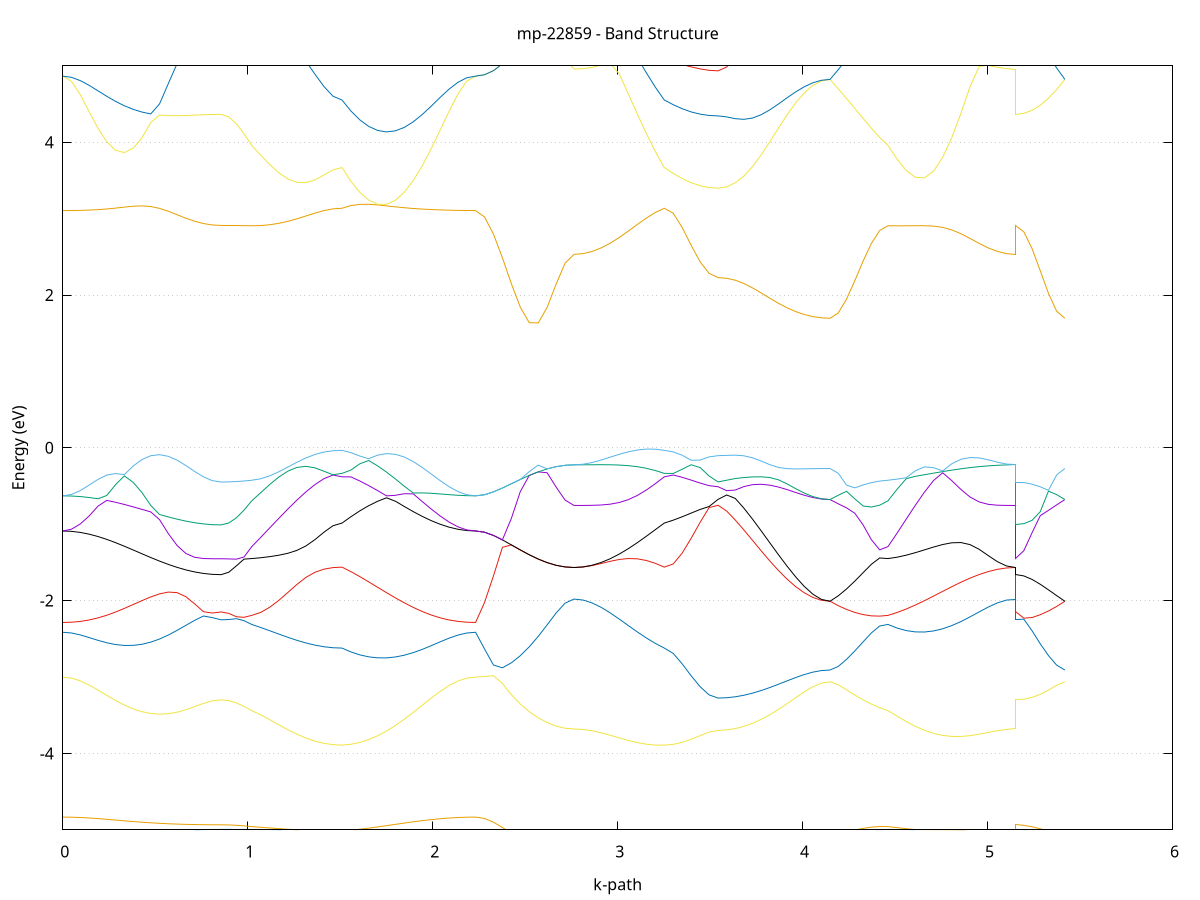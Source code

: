 set title 'mp-22859 - Band Structure'
set xlabel 'k-path'
set ylabel 'Energy (eV)'
set grid y
set yrange [-5:5]
set terminal png size 800,600
set output 'mp-22859_bands_gnuplot.png'
plot '-' using 1:2 with lines notitle, '-' using 1:2 with lines notitle, '-' using 1:2 with lines notitle, '-' using 1:2 with lines notitle, '-' using 1:2 with lines notitle, '-' using 1:2 with lines notitle, '-' using 1:2 with lines notitle, '-' using 1:2 with lines notitle, '-' using 1:2 with lines notitle, '-' using 1:2 with lines notitle, '-' using 1:2 with lines notitle, '-' using 1:2 with lines notitle, '-' using 1:2 with lines notitle, '-' using 1:2 with lines notitle, '-' using 1:2 with lines notitle, '-' using 1:2 with lines notitle, '-' using 1:2 with lines notitle, '-' using 1:2 with lines notitle, '-' using 1:2 with lines notitle, '-' using 1:2 with lines notitle, '-' using 1:2 with lines notitle, '-' using 1:2 with lines notitle, '-' using 1:2 with lines notitle, '-' using 1:2 with lines notitle, '-' using 1:2 with lines notitle, '-' using 1:2 with lines notitle, '-' using 1:2 with lines notitle, '-' using 1:2 with lines notitle, '-' using 1:2 with lines notitle, '-' using 1:2 with lines notitle, '-' using 1:2 with lines notitle, '-' using 1:2 with lines notitle, '-' using 1:2 with lines notitle, '-' using 1:2 with lines notitle, '-' using 1:2 with lines notitle, '-' using 1:2 with lines notitle
0.000000 -11.698254
0.047553 -11.696454
0.095107 -11.691054
0.142660 -11.682154
0.190213 -11.670254
0.237766 -11.655454
0.285320 -11.638554
0.332873 -11.619854
0.380426 -11.599954
0.427980 -11.579654
0.475533 -11.559554
0.523086 -11.540154
0.570639 -11.522054
0.618193 -11.505954
0.665746 -11.492054
0.713299 -11.480954
0.760852 -11.472754
0.808406 -11.467754
0.855959 -11.466054
0.855959 -11.466054
0.897306 -11.465254
0.938652 -11.462854
0.979999 -11.458854
1.021345 -11.453554
1.021345 -11.453554
1.070176 -11.448954
1.119007 -11.445154
1.167838 -11.442154
1.216669 -11.439854
1.265500 -11.438054
1.314331 -11.436854
1.363161 -11.435954
1.411992 -11.435454
1.460823 -11.435154
1.509654 -11.435054
1.509654 -11.435054
1.557801 -11.454754
1.605947 -11.476054
1.654094 -11.498654
1.702241 -11.522154
1.750387 -11.546054
1.798534 -11.569854
1.846681 -11.593154
1.894828 -11.615154
1.942974 -11.635554
1.991121 -11.653654
2.039268 -11.669254
2.087414 -11.681654
2.135561 -11.690854
2.183708 -11.696454
2.231854 -11.698254
2.231854 -11.698254
2.280227 -11.694454
2.328599 -11.683154
2.376972 -11.664754
2.425344 -11.640054
2.473717 -11.610054
2.522089 -11.575954
2.570462 -11.538854
2.618834 -11.500254
2.667207 -11.461554
2.715579 -11.425254
2.763952 -11.404554
2.763952 -11.404554
2.812783 -11.402654
2.861614 -11.397054
2.910444 -11.387754
2.959275 -11.375154
3.008106 -11.366154
3.056937 -11.375754
3.105768 -11.387354
3.154599 -11.401154
3.203430 -11.417054
3.252261 -11.435054
3.252261 -11.435054
3.300697 -11.442854
3.349133 -11.449954
3.397569 -11.455354
3.446005 -11.458954
3.494441 -11.460954
3.542878 -11.461654
3.542878 -11.461654
3.589436 -11.461354
3.635994 -11.460454
3.682552 -11.459154
3.729110 -11.457454
3.775668 -11.455354
3.822226 -11.453054
3.868784 -11.450654
3.915342 -11.448354
3.961900 -11.446354
4.008458 -11.444554
4.055016 -11.443154
4.101574 -11.442354
4.148132 -11.442054
4.148132 -11.442054
4.192884 -11.443354
4.237636 -11.446654
4.282388 -11.450554
4.327140 -11.454054
4.371892 -11.456054
4.416644 -11.455854
4.461396 -11.453554
4.461396 -11.453554
4.510723 -11.445554
4.560050 -11.436154
4.609376 -11.425754
4.658703 -11.414854
4.708030 -11.403754
4.757356 -11.392854
4.806683 -11.382654
4.856009 -11.373354
4.905336 -11.365154
4.954663 -11.374954
5.003989 -11.387554
5.053316 -11.396854
5.102643 -11.402654
5.151969 -11.404554
5.151969 -11.466054
5.196311 -11.464654
5.240652 -11.460554
5.284994 -11.454754
5.329335 -11.448554
5.373676 -11.443854
5.418018 -11.442054
e
0.000000 -11.037854
0.047553 -11.038754
0.095107 -11.041354
0.142660 -11.045754
0.190213 -11.051854
0.237766 -11.059354
0.285320 -11.068354
0.332873 -11.078454
0.380426 -11.089454
0.427980 -11.101054
0.475533 -11.112954
0.523086 -11.124654
0.570639 -11.135854
0.618193 -11.146154
0.665746 -11.155154
0.713299 -11.162554
0.760852 -11.168054
0.808406 -11.171454
0.855959 -11.172554
0.855959 -11.172554
0.897306 -11.173854
0.938652 -11.177754
0.979999 -11.184054
1.021345 -11.192754
1.021345 -11.192754
1.070176 -11.201054
1.119007 -11.209354
1.167838 -11.217454
1.216669 -11.225154
1.265500 -11.232054
1.314331 -11.238154
1.363161 -11.243054
1.411992 -11.246654
1.460823 -11.248954
1.509654 -11.249654
1.509654 -11.249654
1.557801 -11.225354
1.605947 -11.201354
1.654094 -11.178154
1.702241 -11.156054
1.750387 -11.135454
1.798534 -11.116554
1.846681 -11.099654
1.894828 -11.084754
1.942974 -11.072054
1.991121 -11.061354
2.039268 -11.052754
2.087414 -11.046154
2.135561 -11.041554
2.183708 -11.038754
2.231854 -11.037854
2.231854 -11.037854
2.280227 -11.042454
2.328599 -11.056054
2.376972 -11.077554
2.425344 -11.105654
2.473717 -11.138554
2.522089 -11.174754
2.570462 -11.212754
2.618834 -11.251354
2.667207 -11.289654
2.715579 -11.325354
2.763952 -11.345854
2.763952 -11.345854
2.812783 -11.346554
2.861614 -11.348954
2.910444 -11.352954
2.959275 -11.358654
3.008106 -11.359454
3.056937 -11.341054
3.105768 -11.320354
3.154599 -11.297854
3.203430 -11.274154
3.252261 -11.249654
3.252261 -11.249654
3.300697 -11.240154
3.349133 -11.232454
3.397569 -11.227054
3.446005 -11.223954
3.494441 -11.222454
3.542878 -11.221954
3.542878 -11.221954
3.589436 -11.221654
3.635994 -11.220854
3.682552 -11.219654
3.729110 -11.217954
3.775668 -11.215954
3.822226 -11.213754
3.868784 -11.211454
3.915342 -11.209354
3.961900 -11.207354
4.008458 -11.205654
4.055016 -11.204354
4.101574 -11.203554
4.148132 -11.203254
4.148132 -11.203254
4.192884 -11.201754
4.237636 -11.198054
4.282388 -11.193454
4.327140 -11.189654
4.371892 -11.187754
4.416644 -11.188654
4.461396 -11.192754
4.461396 -11.192754
4.510723 -11.205954
4.560050 -11.221854
4.609376 -11.239954
4.658703 -11.259754
4.708030 -11.280454
4.757356 -11.301454
4.806683 -11.322054
4.856009 -11.341654
4.905336 -11.359454
4.954663 -11.358254
5.003989 -11.352854
5.053316 -11.348954
5.102643 -11.346654
5.151969 -11.345854
5.151969 -11.172554
5.196311 -11.174454
5.240652 -11.179754
5.284994 -11.187254
5.329335 -11.195054
5.373676 -11.201054
5.418018 -11.203254
e
0.000000 -6.768854
0.047553 -6.768654
0.095107 -6.768254
0.142660 -6.767554
0.190213 -6.766554
0.237766 -6.765454
0.285320 -6.764354
0.332873 -6.763154
0.380426 -6.762054
0.427980 -6.761054
0.475533 -6.760254
0.523086 -6.759654
0.570639 -6.759154
0.618193 -6.758954
0.665746 -6.758854
0.713299 -6.758754
0.760852 -6.758754
0.808406 -6.758854
0.855959 -6.758854
0.855959 -6.758854
0.897306 -6.758754
0.938652 -6.758754
0.979999 -6.758654
1.021345 -6.758654
1.021345 -6.758654
1.070176 -6.758554
1.119007 -6.758554
1.167838 -6.758554
1.216669 -6.758454
1.265500 -6.758454
1.314331 -6.758454
1.363161 -6.758454
1.411992 -6.758554
1.460823 -6.758554
1.509654 -6.758554
1.509654 -6.758554
1.557801 -6.757854
1.605947 -6.757554
1.654094 -6.757654
1.702241 -6.758154
1.750387 -6.758954
1.798534 -6.759954
1.846681 -6.761254
1.894828 -6.762554
1.942974 -6.763954
1.991121 -6.765254
2.039268 -6.766454
2.087414 -6.767454
2.135561 -6.768254
2.183708 -6.768654
2.231854 -6.768854
2.231854 -6.768854
2.280227 -6.762254
2.328599 -6.744054
2.376972 -6.719154
2.425344 -6.694754
2.473717 -6.678854
2.522089 -6.677554
2.570462 -6.691554
2.618834 -6.715754
2.667207 -6.741854
2.715579 -6.761254
2.763952 -6.768354
2.763952 -6.768354
2.812783 -6.768254
2.861614 -6.767754
2.910444 -6.766954
2.959275 -6.765954
3.008106 -6.764754
3.056937 -6.763354
3.105768 -6.761954
3.154599 -6.760654
3.203430 -6.759454
3.252261 -6.758554
3.252261 -6.758554
3.300697 -6.752554
3.349133 -6.736554
3.397569 -6.714354
3.446005 -6.691554
3.494441 -6.674354
3.542878 -6.667954
3.542878 -6.667954
3.589436 -6.668054
3.635994 -6.668154
3.682552 -6.668254
3.729110 -6.668554
3.775668 -6.668754
3.822226 -6.669054
3.868784 -6.669254
3.915342 -6.669554
3.961900 -6.669754
4.008458 -6.669954
4.055016 -6.670154
4.101574 -6.670254
4.148132 -6.670254
4.148132 -6.670254
4.192884 -6.674954
4.237636 -6.687954
4.282388 -6.706154
4.327140 -6.725754
4.371892 -6.742854
4.416644 -6.754554
4.461396 -6.758654
4.461396 -6.758654
4.510723 -6.758554
4.560050 -6.758654
4.609376 -6.758954
4.658703 -6.759454
4.708030 -6.760154
4.757356 -6.761154
4.806683 -6.762254
4.856009 -6.763554
4.905336 -6.764754
4.954663 -6.765954
5.003989 -6.766954
5.053316 -6.767754
5.102643 -6.768254
5.151969 -6.768354
5.151969 -6.758854
5.196311 -6.753254
5.240652 -6.737854
5.284994 -6.716154
5.329335 -6.693654
5.373676 -6.676654
5.418018 -6.670254
e
0.000000 -5.884454
0.047553 -5.885154
0.095107 -5.887154
0.142660 -5.890354
0.190213 -5.894754
0.237766 -5.900054
0.285320 -5.906054
0.332873 -5.912554
0.380426 -5.919154
0.427980 -5.925654
0.475533 -5.931854
0.523086 -5.937454
0.570639 -5.942454
0.618193 -5.946554
0.665746 -5.949954
0.713299 -5.952454
0.760852 -5.954354
0.808406 -5.955354
0.855959 -5.955754
0.855959 -5.955754
0.897306 -5.955554
0.938652 -5.955154
0.979999 -5.954554
1.021345 -5.953654
1.021345 -5.953654
1.070176 -5.952654
1.119007 -5.951154
1.167838 -5.949454
1.216669 -5.947554
1.265500 -5.945654
1.314331 -5.943754
1.363161 -5.942054
1.411992 -5.940654
1.460823 -5.939754
1.509654 -5.939454
1.509654 -5.939454
1.557801 -5.937854
1.605947 -5.935354
1.654094 -5.932054
1.702241 -5.928054
1.750387 -5.923354
1.798534 -5.918254
1.846681 -5.912854
1.894828 -5.907354
1.942974 -5.902154
1.991121 -5.897254
2.039268 -5.892854
2.087414 -5.889354
2.135561 -5.886654
2.183708 -5.885054
2.231854 -5.884454
2.231854 -5.884454
2.280227 -5.885554
2.328599 -5.888554
2.376972 -5.893254
2.425344 -5.899254
2.473717 -5.905954
2.522089 -5.912754
2.570462 -5.919254
2.618834 -5.924754
2.667207 -5.929054
2.715579 -5.931754
2.763952 -5.932654
2.763952 -5.932654
2.812783 -5.932954
2.861614 -5.933554
2.910444 -5.934554
2.959275 -5.935854
3.008106 -5.937254
3.056937 -5.938554
3.105768 -5.939554
3.154599 -5.940254
3.203430 -5.940154
3.252261 -5.939454
3.252261 -5.939454
3.300697 -5.938754
3.349133 -5.937854
3.397569 -5.936954
3.446005 -5.936254
3.494441 -5.935854
3.542878 -5.935754
3.542878 -5.935754
3.589436 -5.935654
3.635994 -5.935154
3.682552 -5.934454
3.729110 -5.933554
3.775668 -5.932454
3.822226 -5.931254
3.868784 -5.929954
3.915342 -5.928654
3.961900 -5.927454
4.008458 -5.926454
4.055016 -5.925654
4.101574 -5.925154
4.148132 -5.924954
4.148132 -5.924954
4.192884 -5.932054
4.237636 -5.938554
4.282388 -5.944154
4.327140 -5.948654
4.371892 -5.951754
4.416644 -5.953454
4.461396 -5.953654
4.461396 -5.953654
4.510723 -5.952354
4.560050 -5.950754
4.609376 -5.948954
4.658703 -5.946954
4.708030 -5.944954
4.757356 -5.942854
4.806683 -5.940854
4.856009 -5.938854
4.905336 -5.937154
4.954663 -5.935554
5.003989 -5.934354
5.053316 -5.933454
5.102643 -5.932854
5.151969 -5.932654
5.151969 -5.955754
5.196311 -5.954754
5.240652 -5.951754
5.284994 -5.946954
5.329335 -5.940654
5.373676 -5.933254
5.418018 -5.924954
e
0.000000 -5.884454
0.047553 -5.884554
0.095107 -5.884654
0.142660 -5.884954
0.190213 -5.885354
0.237766 -5.885754
0.285320 -5.886254
0.332873 -5.886754
0.380426 -5.887354
0.427980 -5.887954
0.475533 -5.888454
0.523086 -5.888954
0.570639 -5.889454
0.618193 -5.889854
0.665746 -5.890254
0.713299 -5.890454
0.760852 -5.890654
0.808406 -5.890854
0.855959 -5.890854
0.855959 -5.890854
0.897306 -5.891254
0.938652 -5.892254
0.979999 -5.893954
1.021345 -5.896254
1.021345 -5.896254
1.070176 -5.898554
1.119007 -5.901054
1.167838 -5.903654
1.216669 -5.906354
1.265500 -5.908954
1.314331 -5.911454
1.363161 -5.913554
1.411992 -5.915254
1.460823 -5.916354
1.509654 -5.916754
1.509654 -5.916754
1.557801 -5.913854
1.605947 -5.910854
1.654094 -5.907854
1.702241 -5.904754
1.750387 -5.901854
1.798534 -5.898954
1.846681 -5.896154
1.894828 -5.893554
1.942974 -5.891254
1.991121 -5.889254
2.039268 -5.887554
2.087414 -5.886254
2.135561 -5.885254
2.183708 -5.884654
2.231854 -5.884454
2.231854 -5.884454
2.280227 -5.885554
2.328599 -5.888554
2.376972 -5.893254
2.425344 -5.899254
2.473717 -5.905954
2.522089 -5.912754
2.570462 -5.919254
2.618834 -5.924754
2.667207 -5.929054
2.715579 -5.931754
2.763952 -5.932654
2.763952 -5.932654
2.812783 -5.932454
2.861614 -5.931954
2.910444 -5.931054
2.959275 -5.929854
3.008106 -5.928354
3.056937 -5.926554
3.105768 -5.924454
3.154599 -5.922054
3.203430 -5.919454
3.252261 -5.916754
3.252261 -5.916754
3.300697 -5.915254
3.349133 -5.913354
3.397569 -5.911354
3.446005 -5.909654
3.494441 -5.908454
3.542878 -5.907954
3.542878 -5.907954
3.589436 -5.908254
3.635994 -5.908954
3.682552 -5.910154
3.729110 -5.911654
3.775668 -5.913454
3.822226 -5.915454
3.868784 -5.917554
3.915342 -5.919554
3.961900 -5.921354
4.008458 -5.922854
4.055016 -5.923954
4.101574 -5.924754
4.148132 -5.924954
4.148132 -5.924954
4.192884 -5.917754
4.237636 -5.910854
4.282388 -5.904754
4.327140 -5.900054
4.371892 -5.896954
4.416644 -5.895654
4.461396 -5.896254
4.461396 -5.896254
4.510723 -5.899654
4.560050 -5.903554
4.609376 -5.907754
4.658703 -5.912154
4.708030 -5.916354
4.757356 -5.920154
4.806683 -5.923454
4.856009 -5.926254
4.905336 -5.928454
4.954663 -5.930154
5.003989 -5.931354
5.053316 -5.932054
5.102643 -5.932554
5.151969 -5.932654
5.151969 -5.890854
5.196311 -5.892054
5.240652 -5.895654
5.284994 -5.901254
5.329335 -5.908354
5.373676 -5.916454
5.418018 -5.924954
e
0.000000 -5.345654
0.047553 -5.346354
0.095107 -5.348454
0.142660 -5.351554
0.190213 -5.355354
0.237766 -5.359254
0.285320 -5.362754
0.332873 -5.364954
0.380426 -5.365454
0.427980 -5.363454
0.475533 -5.358854
0.523086 -5.351554
0.570639 -5.341954
0.618193 -5.330854
0.665746 -5.319254
0.713299 -5.308354
0.760852 -5.299554
0.808406 -5.293754
0.855959 -5.291754
0.855959 -5.291754
0.897306 -5.292654
0.938652 -5.295354
0.979999 -5.299654
1.021345 -5.305254
1.021345 -5.305254
1.070176 -5.311654
1.119007 -5.320154
1.167838 -5.330054
1.216669 -5.340454
1.265500 -5.350654
1.314331 -5.360054
1.363161 -5.367854
1.411992 -5.373854
1.460823 -5.377554
1.509654 -5.378854
1.509654 -5.378854
1.557801 -5.383054
1.605947 -5.385854
1.654094 -5.386954
1.702241 -5.386554
1.750387 -5.384654
1.798534 -5.381454
1.846681 -5.377154
1.894828 -5.372154
1.942974 -5.366754
1.991121 -5.361354
2.039268 -5.356254
2.087414 -5.351854
2.135561 -5.348554
2.183708 -5.346354
2.231854 -5.345654
2.231854 -5.345654
2.280227 -5.345254
2.328599 -5.343954
2.376972 -5.341854
2.425344 -5.343254
2.473717 -5.346454
2.522089 -5.349654
2.570462 -5.352654
2.618834 -5.355154
2.667207 -5.357054
2.715579 -5.358254
2.763952 -5.358654
2.763952 -5.358654
2.812783 -5.358254
2.861614 -5.357054
2.910444 -5.355154
2.959275 -5.352554
3.008106 -5.349654
3.056937 -5.350754
3.105768 -5.358754
3.154599 -5.366354
3.203430 -5.373154
3.252261 -5.378854
3.252261 -5.378854
3.300697 -5.381754
3.349133 -5.386154
3.397569 -5.391254
3.446005 -5.395854
3.494441 -5.399054
3.542878 -5.400254
3.542878 -5.400254
3.589436 -5.399554
3.635994 -5.397454
3.682552 -5.394154
3.729110 -5.389854
3.775668 -5.384854
3.822226 -5.379454
3.868784 -5.374054
3.915342 -5.368854
3.961900 -5.364254
4.008458 -5.360354
4.055016 -5.357454
4.101574 -5.355754
4.148132 -5.355154
4.148132 -5.355154
4.192884 -5.351854
4.237636 -5.342954
4.282388 -5.331154
4.327140 -5.319254
4.371892 -5.309854
4.416644 -5.304754
4.461396 -5.305254
4.461396 -5.305254
4.510723 -5.313254
4.560050 -5.321754
4.609376 -5.330054
4.658703 -5.337154
4.708030 -5.342354
4.757356 -5.345154
4.806683 -5.345354
4.856009 -5.343754
4.905336 -5.348254
4.954663 -5.351954
5.003989 -5.354854
5.053316 -5.356954
5.102643 -5.358254
5.151969 -5.358654
5.151969 -5.291754
5.196311 -5.295854
5.240652 -5.306954
5.284994 -5.322254
5.329335 -5.338154
5.373676 -5.350454
5.418018 -5.355154
e
0.000000 -5.335854
0.047553 -5.335554
0.095107 -5.334754
0.142660 -5.333354
0.190213 -5.331454
0.237766 -5.329054
0.285320 -5.326254
0.332873 -5.322954
0.380426 -5.319454
0.427980 -5.315654
0.475533 -5.311754
0.523086 -5.307854
0.570639 -5.304054
0.618193 -5.300554
0.665746 -5.297454
0.713299 -5.294854
0.760852 -5.292854
0.808406 -5.291754
0.855959 -5.291254
0.855959 -5.291254
0.897306 -5.291754
0.938652 -5.293254
0.979999 -5.295554
1.021345 -5.298754
1.021345 -5.298754
1.070176 -5.302054
1.119007 -5.306054
1.167838 -5.310554
1.216669 -5.315354
1.265500 -5.320154
1.314331 -5.324554
1.363161 -5.328354
1.411992 -5.331354
1.460823 -5.333254
1.509654 -5.333854
1.509654 -5.333854
1.557801 -5.331254
1.605947 -5.329054
1.654094 -5.327354
1.702241 -5.326054
1.750387 -5.325454
1.798534 -5.325354
1.846681 -5.325954
1.894828 -5.326954
1.942974 -5.328454
1.991121 -5.330154
2.039268 -5.331854
2.087414 -5.333454
2.135561 -5.334754
2.183708 -5.335554
2.231854 -5.335854
2.231854 -5.335854
2.280227 -5.336354
2.328599 -5.337954
2.376972 -5.340254
2.425344 -5.339154
2.473717 -5.335854
2.522089 -5.332354
2.570462 -5.328754
2.618834 -5.325454
2.667207 -5.322754
2.715579 -5.321054
2.763952 -5.320454
2.763952 -5.320454
2.812783 -5.321454
2.861614 -5.324454
2.910444 -5.329254
2.959275 -5.335554
3.008106 -5.342854
3.056937 -5.346454
3.105768 -5.343154
3.154599 -5.339954
3.203430 -5.336754
3.252261 -5.333854
3.252261 -5.333854
3.300697 -5.332854
3.349133 -5.332254
3.397569 -5.331954
3.446005 -5.331854
3.494441 -5.331854
3.542878 -5.331854
3.542878 -5.331854
3.589436 -5.331254
3.635994 -5.329454
3.682552 -5.326554
3.729110 -5.322854
3.775668 -5.318454
3.822226 -5.313554
3.868784 -5.308654
3.915342 -5.303954
3.961900 -5.299654
4.008458 -5.296154
4.055016 -5.293554
4.101574 -5.291854
4.148132 -5.291354
4.148132 -5.291354
4.192884 -5.291454
4.237636 -5.291954
4.282388 -5.292654
4.327140 -5.293754
4.371892 -5.295154
4.416644 -5.296854
4.461396 -5.298754
4.461396 -5.298754
4.510723 -5.303454
4.560050 -5.308854
4.609376 -5.314754
4.658703 -5.320954
4.708030 -5.327154
4.757356 -5.333154
4.806683 -5.338754
4.856009 -5.343154
4.905336 -5.339154
4.954663 -5.334054
5.003989 -5.328854
5.053316 -5.324454
5.102643 -5.321454
5.151969 -5.320454
5.151969 -5.291254
5.196311 -5.291254
5.240652 -5.291254
5.284994 -5.291354
5.329335 -5.291354
5.373676 -5.291354
5.418018 -5.291354
e
0.000000 -5.199854
0.047553 -5.199754
0.095107 -5.199454
0.142660 -5.198854
0.190213 -5.197954
0.237766 -5.198354
0.285320 -5.204354
0.332873 -5.208954
0.380426 -5.211854
0.427980 -5.213054
0.475533 -5.212554
0.523086 -5.210754
0.570639 -5.207954
0.618193 -5.204554
0.665746 -5.201154
0.713299 -5.197954
0.760852 -5.195454
0.808406 -5.193854
0.855959 -5.193254
0.855959 -5.193254
0.897306 -5.195154
0.938652 -5.199854
0.979999 -5.205654
1.021345 -5.211754
1.021345 -5.211754
1.070176 -5.216654
1.119007 -5.221354
1.167838 -5.225554
1.216669 -5.229254
1.265500 -5.232254
1.314331 -5.234654
1.363161 -5.236354
1.411992 -5.237554
1.460823 -5.238254
1.509654 -5.238454
1.509654 -5.238454
1.557801 -5.241354
1.605947 -5.242954
1.654094 -5.242954
1.702241 -5.241454
1.750387 -5.238354
1.798534 -5.233654
1.846681 -5.227554
1.894828 -5.220254
1.942974 -5.211954
1.991121 -5.203054
2.039268 -5.198154
2.087414 -5.198854
2.135561 -5.199454
2.183708 -5.199754
2.231854 -5.199854
2.231854 -5.199854
2.280227 -5.199354
2.328599 -5.197754
2.376972 -5.195354
2.425344 -5.192354
2.473717 -5.189154
2.522089 -5.185954
2.570462 -5.186854
2.618834 -5.190254
2.667207 -5.192954
2.715579 -5.194754
2.763952 -5.195354
2.763952 -5.195354
2.812783 -5.196154
2.861614 -5.198354
2.910444 -5.201854
2.959275 -5.206454
3.008106 -5.211754
3.056937 -5.217654
3.105768 -5.223554
3.154599 -5.229254
3.203430 -5.234354
3.252261 -5.238454
3.252261 -5.238454
3.300697 -5.238554
3.349133 -5.236354
3.397569 -5.232654
3.446005 -5.228754
3.494441 -5.225754
3.542878 -5.224654
3.542878 -5.224654
3.589436 -5.223754
3.635994 -5.221054
3.682552 -5.216554
3.729110 -5.210654
3.775668 -5.203254
3.822226 -5.194954
3.868784 -5.185754
3.915342 -5.176354
3.961900 -5.167054
4.008458 -5.158554
4.055016 -5.151554
4.101574 -5.148554
4.148132 -5.148154
4.148132 -5.148154
4.192884 -5.149054
4.237636 -5.158654
4.282388 -5.170754
4.327140 -5.183654
4.371892 -5.195854
4.416644 -5.205854
4.461396 -5.211754
4.461396 -5.211754
4.510723 -5.218354
4.560050 -5.223554
4.609376 -5.226854
4.658703 -5.228254
4.708030 -5.227654
4.757356 -5.225254
4.806683 -5.221454
4.856009 -5.216654
4.905336 -5.211454
4.954663 -5.206354
5.003989 -5.201854
5.053316 -5.198354
5.102643 -5.196154
5.151969 -5.195354
5.151969 -5.193254
5.196311 -5.190454
5.240652 -5.182854
5.284994 -5.172354
5.329335 -5.160454
5.373676 -5.149854
5.418018 -5.148154
e
0.000000 -5.169354
0.047553 -5.171354
0.095107 -5.176754
0.142660 -5.183754
0.190213 -5.191254
0.237766 -5.196754
0.285320 -5.195154
0.332873 -5.193254
0.380426 -5.190854
0.427980 -5.188054
0.475533 -5.184754
0.523086 -5.181154
0.570639 -5.177154
0.618193 -5.172754
0.665746 -5.168254
0.713299 -5.163454
0.760852 -5.158554
0.808406 -5.153654
0.855959 -5.149454
0.855959 -5.149454
0.897306 -5.148354
0.938652 -5.148954
0.979999 -5.149854
1.021345 -5.151254
1.021345 -5.151254
1.070176 -5.153154
1.119007 -5.155954
1.167838 -5.159354
1.216669 -5.163154
1.265500 -5.166854
1.314331 -5.170454
1.363161 -5.173554
1.411992 -5.175954
1.460823 -5.177554
1.509654 -5.178054
1.509654 -5.178054
1.557801 -5.180054
1.605947 -5.182354
1.654094 -5.184654
1.702241 -5.187054
1.750387 -5.189354
1.798534 -5.191354
1.846681 -5.193254
1.894828 -5.194754
1.942974 -5.196054
1.991121 -5.197254
2.039268 -5.193854
2.087414 -5.184954
2.135561 -5.177054
2.183708 -5.171454
2.231854 -5.169354
2.231854 -5.169354
2.280227 -5.169854
2.328599 -5.171154
2.376972 -5.173254
2.425344 -5.176154
2.473717 -5.179454
2.522089 -5.183154
2.570462 -5.182954
2.618834 -5.180354
2.667207 -5.178454
2.715579 -5.177154
2.763952 -5.176754
2.763952 -5.176754
2.812783 -5.176654
2.861614 -5.176154
2.910444 -5.175454
2.959275 -5.174854
3.008106 -5.174354
3.056937 -5.174254
3.105768 -5.174454
3.154599 -5.175154
3.203430 -5.176354
3.252261 -5.178054
3.252261 -5.178054
3.300697 -5.178754
3.349133 -5.179354
3.397569 -5.179654
3.446005 -5.179954
3.494441 -5.180154
3.542878 -5.180254
3.542878 -5.180254
3.589436 -5.179754
3.635994 -5.178254
3.682552 -5.175754
3.729110 -5.172654
3.775668 -5.168954
3.822226 -5.165054
3.868784 -5.161154
3.915342 -5.157554
3.961900 -5.154254
4.008458 -5.151654
4.055016 -5.149654
4.101574 -5.146854
4.148132 -5.145154
4.148132 -5.145154
4.192884 -5.148154
4.237636 -5.148454
4.282388 -5.148754
4.327140 -5.149254
4.371892 -5.149754
4.416644 -5.150454
4.461396 -5.151254
4.461396 -5.151254
4.510723 -5.153154
4.560050 -5.155454
4.609376 -5.158054
4.658703 -5.160654
4.708030 -5.163254
4.757356 -5.165854
4.806683 -5.168254
4.856009 -5.170454
4.905336 -5.172354
4.954663 -5.173854
5.003989 -5.175154
5.053316 -5.176054
5.102643 -5.176654
5.151969 -5.176754
5.151969 -5.149454
5.196311 -5.148054
5.240652 -5.148054
5.284994 -5.148154
5.329335 -5.148154
5.373676 -5.148154
5.418018 -5.145154
e
0.000000 -5.106154
0.047553 -5.106254
0.095107 -5.106554
0.142660 -5.107054
0.190213 -5.107754
0.237766 -5.108754
0.285320 -5.110054
0.332873 -5.111554
0.380426 -5.113354
0.427980 -5.115554
0.475533 -5.117954
0.523086 -5.120754
0.570639 -5.123854
0.618193 -5.127354
0.665746 -5.131054
0.713299 -5.135154
0.760852 -5.139454
0.808406 -5.143954
0.855959 -5.148054
0.855959 -5.148054
0.897306 -5.147354
0.938652 -5.142054
0.979999 -5.134954
1.021345 -5.127054
1.021345 -5.127054
1.070176 -5.119954
1.119007 -5.112454
1.167838 -5.104954
1.216669 -5.097654
1.265500 -5.090854
1.314331 -5.084654
1.363161 -5.079354
1.411992 -5.075354
1.460823 -5.072654
1.509654 -5.071754
1.509654 -5.071754
1.557801 -5.070054
1.605947 -5.070954
1.654094 -5.073554
1.702241 -5.077054
1.750387 -5.080954
1.798534 -5.084954
1.846681 -5.088854
1.894828 -5.092654
1.942974 -5.096054
1.991121 -5.099054
2.039268 -5.101554
2.087414 -5.103554
2.135561 -5.104954
2.183708 -5.105854
2.231854 -5.106154
2.231854 -5.106154
2.280227 -5.104054
2.328599 -5.097954
2.376972 -5.088254
2.425344 -5.075854
2.473717 -5.109354
2.522089 -5.151954
2.570462 -5.168554
2.618834 -5.164054
2.667207 -5.148754
2.715579 -5.134054
2.763952 -5.128254
2.763952 -5.128254
2.812783 -5.127454
2.861614 -5.125254
2.910444 -5.121554
2.959275 -5.116454
3.008106 -5.109754
3.056937 -5.101954
3.105768 -5.093354
3.154599 -5.084554
3.203430 -5.076954
3.252261 -5.071754
3.252261 -5.071754
3.300697 -5.073354
3.349133 -5.079854
3.397569 -5.090254
3.446005 -5.103054
3.494441 -5.114254
3.542878 -5.118754
3.542878 -5.118754
3.589436 -5.118354
3.635994 -5.116954
3.682552 -5.114654
3.729110 -5.111454
3.775668 -5.107454
3.822226 -5.102554
3.868784 -5.097054
3.915342 -5.091354
3.961900 -5.085654
4.008458 -5.080554
4.055016 -5.076454
4.101574 -5.073954
4.148132 -5.073054
4.148132 -5.073054
4.192884 -5.090154
4.237636 -5.105854
4.282388 -5.118554
4.327140 -5.127054
4.371892 -5.130854
4.416644 -5.130554
4.461396 -5.127054
4.461396 -5.127054
4.510723 -5.117554
4.560050 -5.108554
4.609376 -5.100654
4.658703 -5.094754
4.708030 -5.092154
4.757356 -5.093354
4.806683 -5.097954
4.856009 -5.104254
4.905336 -5.110754
4.954663 -5.116754
5.003989 -5.121654
5.053316 -5.125254
5.102643 -5.127454
5.151969 -5.128254
5.151969 -5.148054
5.196311 -5.146854
5.240652 -5.139254
5.284994 -5.127054
5.329335 -5.111354
5.373676 -5.092854
5.418018 -5.073054
e
0.000000 -5.106154
0.047553 -5.103954
0.095107 -5.098354
0.142660 -5.090554
0.190213 -5.081754
0.237766 -5.072554
0.285320 -5.063154
0.332873 -5.053954
0.380426 -5.045054
0.427980 -5.036554
0.475533 -5.028554
0.523086 -5.021154
0.570639 -5.014554
0.618193 -5.008754
0.665746 -5.003854
0.713299 -4.999954
0.760852 -4.997254
0.808406 -4.995554
0.855959 -4.994954
0.855959 -4.994954
0.897306 -4.995054
0.938652 -4.995154
0.979999 -4.995254
1.021345 -4.995554
1.021345 -4.995554
1.070176 -4.996054
1.119007 -4.997254
1.167838 -4.999154
1.216669 -5.001954
1.265500 -5.005854
1.314331 -5.010654
1.363161 -5.014954
1.411992 -5.017954
1.460823 -5.019554
1.509654 -5.020054
1.509654 -5.020054
1.557801 -5.024054
1.605947 -5.028454
1.654094 -5.033354
1.702241 -5.038554
1.750387 -5.044254
1.798534 -5.050354
1.846681 -5.056754
1.894828 -5.063654
1.942974 -5.070854
1.991121 -5.078254
2.039268 -5.085754
2.087414 -5.093054
2.135561 -5.099554
2.183708 -5.104354
2.231854 -5.106154
2.231854 -5.106154
2.280227 -5.104054
2.328599 -5.097854
2.376972 -5.088254
2.425344 -5.075854
2.473717 -5.061654
2.522089 -5.046754
2.570462 -5.032454
2.618834 -5.019854
2.667207 -5.010054
2.715579 -5.003754
2.763952 -5.001654
2.763952 -5.001654
2.812783 -5.001954
2.861614 -5.003154
2.910444 -5.004954
2.959275 -5.007354
3.008106 -5.010154
3.056937 -5.013254
3.105768 -5.015954
3.154599 -5.017754
3.203430 -5.017354
3.252261 -5.020054
3.252261 -5.020054
3.300697 -5.022354
3.349133 -5.025854
3.397569 -5.038754
3.446005 -5.051554
3.494441 -5.059654
3.542878 -5.062354
3.542878 -5.062354
3.589436 -5.062254
3.635994 -5.062254
3.682552 -5.062154
3.729110 -5.062154
3.775668 -5.062354
3.822226 -5.062754
3.868784 -5.063654
3.915342 -5.064954
3.961900 -5.066754
4.008458 -5.068854
4.055016 -5.070854
4.101574 -5.072454
4.148132 -5.073054
4.148132 -5.073054
4.192884 -5.055854
4.237636 -5.039354
4.282388 -5.024554
4.327140 -5.012154
4.371892 -5.002954
4.416644 -4.997254
4.461396 -4.995554
4.461396 -4.995554
4.510723 -4.995854
4.560050 -4.996254
4.609376 -4.999854
4.658703 -5.011554
4.708030 -5.019754
4.757356 -5.023254
4.806683 -5.022554
4.856009 -5.019354
4.905336 -5.015054
4.954663 -5.010754
5.003989 -5.006954
5.053316 -5.004054
5.102643 -5.002254
5.151969 -5.001654
5.151969 -4.994954
5.196311 -4.997654
5.240652 -5.005554
5.284994 -5.018154
5.329335 -5.034354
5.373676 -5.053054
5.418018 -5.073054
e
0.000000 -4.834054
0.047553 -4.835454
0.095107 -4.839454
0.142660 -4.845654
0.190213 -4.853754
0.237766 -4.862954
0.285320 -4.872854
0.332873 -4.882754
0.380426 -4.892154
0.427980 -4.900954
0.475533 -4.908654
0.523086 -4.915454
0.570639 -4.921054
0.618193 -4.925554
0.665746 -4.929154
0.713299 -4.931754
0.760852 -4.933554
0.808406 -4.934654
0.855959 -4.934954
0.855959 -4.934954
0.897306 -4.936554
0.938652 -4.941254
0.979999 -4.948654
1.021345 -4.958254
1.021345 -4.958254
1.070176 -4.967354
1.119007 -4.976554
1.167838 -4.985354
1.216669 -4.993254
1.265500 -4.999454
1.314331 -5.003854
1.363161 -5.007454
1.411992 -5.010354
1.460823 -5.012554
1.509654 -5.013354
1.509654 -5.013354
1.557801 -5.005054
1.605947 -4.993154
1.654094 -4.978754
1.702241 -4.962854
1.750387 -4.946054
1.798534 -4.929054
1.846681 -4.912154
1.894828 -4.896054
1.942974 -4.880954
1.991121 -4.867454
2.039268 -4.855854
2.087414 -4.846554
2.135561 -4.839654
2.183708 -4.835454
2.231854 -4.834054
2.231854 -4.834054
2.280227 -4.851454
2.328599 -4.900154
2.376972 -4.969554
2.425344 -5.044654
2.473717 -5.061654
2.522089 -5.046754
2.570462 -5.032454
2.618834 -5.019854
2.667207 -5.010054
2.715579 -5.003754
2.763952 -5.001654
2.763952 -5.001654
2.812783 -5.001754
2.861614 -5.002254
2.910444 -5.003154
2.959275 -5.004354
3.008106 -5.005954
3.056937 -5.007954
3.105768 -5.010354
3.154599 -5.013154
3.203430 -5.016354
3.252261 -5.013354
3.252261 -5.013354
3.300697 -5.015054
3.349133 -5.024754
3.397569 -5.029854
3.446005 -5.033554
3.494441 -5.036254
3.542878 -5.037154
3.542878 -5.037154
3.589436 -5.037354
3.635994 -5.037754
3.682552 -5.038354
3.729110 -5.039254
3.775668 -5.040254
3.822226 -5.041354
3.868784 -5.042454
3.915342 -5.043454
3.961900 -5.044354
4.008458 -5.045054
4.055016 -5.045554
4.101574 -5.045754
4.148132 -5.045854
4.148132 -5.045854
4.192884 -5.039354
4.237636 -5.023054
4.282388 -5.002354
4.327140 -4.981954
4.371892 -4.965854
4.416644 -4.957254
4.461396 -4.958254
4.461396 -4.958254
4.510723 -4.971754
4.560050 -4.985954
4.609376 -4.996754
4.658703 -4.997354
4.708030 -4.997854
4.757356 -4.998454
4.806683 -4.999054
4.856009 -4.999654
4.905336 -5.000254
4.954663 -5.000654
5.003989 -5.001054
5.053316 -5.001354
5.102643 -5.001554
5.151969 -5.001654
5.151969 -4.934954
5.196311 -4.941754
5.240652 -4.960654
5.284994 -4.986954
5.329335 -5.014754
5.373676 -5.036954
5.418018 -5.045854
e
0.000000 -3.002154
0.047553 -3.014954
0.095107 -3.051354
0.142660 -3.105854
0.190213 -3.171254
0.237766 -3.240554
0.285320 -3.307354
0.332873 -3.367254
0.380426 -3.416954
0.427980 -3.454154
0.475533 -3.477554
0.523086 -3.486454
0.570639 -3.480554
0.618193 -3.460654
0.665746 -3.428554
0.713299 -3.387854
0.760852 -3.345554
0.808406 -3.312054
0.855959 -3.299054
0.855959 -3.299054
0.897306 -3.309554
0.938652 -3.339554
0.979999 -3.384954
1.021345 -3.440154
1.021345 -3.440154
1.070176 -3.495254
1.119007 -3.558854
1.167838 -3.625254
1.216669 -3.689454
1.265500 -3.747954
1.314331 -3.798254
1.363161 -3.838654
1.411992 -3.868154
1.460823 -3.886054
1.509654 -3.892054
1.509654 -3.892054
1.557801 -3.880554
1.605947 -3.856454
1.654094 -3.819454
1.702241 -3.769554
1.750387 -3.707554
1.798534 -3.634554
1.846681 -3.552254
1.894828 -3.463154
1.942974 -3.370354
1.991121 -3.277754
2.039268 -3.190354
2.087414 -3.113754
2.135561 -3.053754
2.183708 -3.015354
2.231854 -3.002154
2.231854 -3.002154
2.280227 -2.993954
2.328599 -2.982554
2.376972 -3.085354
2.425344 -3.231554
2.473717 -3.353954
2.522089 -3.453354
2.570462 -3.533554
2.618834 -3.596454
2.667207 -3.642454
2.715579 -3.670954
2.763952 -3.680554
2.763952 -3.680554
2.812783 -3.686554
2.861614 -3.703754
2.910444 -3.730054
2.959275 -3.762054
3.008106 -3.796454
3.056937 -3.829554
3.105768 -3.858154
3.154599 -3.879454
3.203430 -3.891354
3.252261 -3.892054
3.252261 -3.892054
3.300697 -3.881654
3.349133 -3.855554
3.397569 -3.815854
3.446005 -3.767154
3.494441 -3.720454
3.542878 -3.698954
3.542878 -3.698954
3.589436 -3.693054
3.635994 -3.675554
3.682552 -3.646454
3.729110 -3.606254
3.775668 -3.555354
3.822226 -3.494854
3.868784 -3.425854
3.915342 -3.350554
3.961900 -3.272154
4.008458 -3.195554
4.055016 -3.128254
4.101574 -3.080554
4.148132 -3.063054
4.148132 -3.063054
4.192884 -3.101554
4.237636 -3.168854
4.282388 -3.236454
4.327140 -3.298954
4.371892 -3.354554
4.416644 -3.401954
4.461396 -3.440154
4.461396 -3.440154
4.510723 -3.511554
4.560050 -3.581654
4.609376 -3.644954
4.658703 -3.697854
4.708030 -3.738054
4.757356 -3.764754
4.806683 -3.777954
4.856009 -3.778354
4.905336 -3.767654
4.954663 -3.748754
5.003989 -3.725554
5.053316 -3.703054
5.102643 -3.686654
5.151969 -3.680554
5.151969 -3.299054
5.196311 -3.290854
5.240652 -3.266554
5.284994 -3.226454
5.329335 -3.171654
5.373676 -3.106554
5.418018 -3.063054
e
0.000000 -2.414454
0.047553 -2.423954
0.095107 -2.449454
0.142660 -2.483954
0.190213 -2.520154
0.237766 -2.551854
0.285320 -2.575054
0.332873 -2.586954
0.380426 -2.586054
0.427980 -2.571654
0.475533 -2.543754
0.523086 -2.502854
0.570639 -2.450554
0.618193 -2.389254
0.665746 -2.323154
0.713299 -2.258054
0.760852 -2.201554
0.808406 -2.222654
0.855959 -2.251354
0.855959 -2.251354
0.897306 -2.247654
0.938652 -2.236654
0.979999 -2.263154
1.021345 -2.311854
1.021345 -2.311854
1.070176 -2.351854
1.119007 -2.394554
1.167838 -2.438054
1.216669 -2.480454
1.265500 -2.519754
1.314331 -2.554354
1.363161 -2.582854
1.411992 -2.604054
1.460823 -2.617054
1.509654 -2.621454
1.509654 -2.621454
1.557801 -2.671754
1.605947 -2.710154
1.654094 -2.736154
1.702241 -2.749354
1.750387 -2.749754
1.798534 -2.737954
1.846681 -2.714654
1.894828 -2.681054
1.942974 -2.639054
1.991121 -2.591154
2.039268 -2.540854
2.087414 -2.492654
2.135561 -2.451954
2.183708 -2.424354
2.231854 -2.414454
2.231854 -2.414454
2.280227 -2.632554
2.328599 -2.843654
2.376972 -2.879654
2.425344 -2.814354
2.473717 -2.720954
2.522089 -2.605054
2.570462 -2.468954
2.618834 -2.317354
2.667207 -2.162754
2.715579 -2.033554
2.763952 -1.979654
2.763952 -1.979654
2.812783 -1.992654
2.861614 -2.030154
2.910444 -2.087754
2.959275 -2.159954
3.008106 -2.240954
3.056937 -2.325454
3.105768 -2.408954
3.154599 -2.487954
3.203430 -2.559454
3.252261 -2.621454
3.252261 -2.621454
3.300697 -2.691854
3.349133 -2.828654
3.397569 -2.984354
3.446005 -3.127254
3.494441 -3.233854
3.542878 -3.275854
3.542878 -3.275854
3.589436 -3.271654
3.635994 -3.259254
3.682552 -3.239054
3.729110 -3.211554
3.775668 -3.177554
3.822226 -3.138454
3.868784 -3.095654
3.915342 -3.051254
3.961900 -3.007954
4.008458 -2.968554
4.055016 -2.936654
4.101574 -2.915754
4.148132 -2.908454
4.148132 -2.908454
4.192884 -2.861554
4.237636 -2.768754
4.282388 -2.658954
4.327140 -2.540054
4.371892 -2.423154
4.416644 -2.332854
4.461396 -2.311854
4.461396 -2.311854
4.510723 -2.359354
4.560050 -2.392254
4.609376 -2.409654
4.658703 -2.411154
4.708030 -2.397354
4.757356 -2.368954
4.806683 -2.327354
4.856009 -2.274354
4.905336 -2.212954
4.954663 -2.147554
5.003989 -2.084054
5.053316 -2.029854
5.102643 -1.992854
5.151969 -1.979654
5.151969 -2.251354
5.196311 -2.243754
5.240652 -2.394454
5.284994 -2.565554
5.329335 -2.719254
5.373676 -2.844754
5.418018 -2.908454
e
0.000000 -2.286154
0.047553 -2.282754
0.095107 -2.272154
0.142660 -2.253554
0.190213 -2.226554
0.237766 -2.191454
0.285320 -2.149454
0.332873 -2.102154
0.380426 -2.051554
0.427980 -2.000454
0.475533 -1.952154
0.523086 -1.911954
0.570639 -1.888254
0.618193 -1.895554
0.665746 -1.949154
0.713299 -2.043254
0.760852 -2.145554
0.808406 -2.162454
0.855959 -2.148354
0.855959 -2.148354
0.897306 -2.167054
0.938652 -2.211254
0.979999 -2.218554
1.021345 -2.193654
1.021345 -2.193654
1.070176 -2.154454
1.119007 -2.086754
1.167838 -1.997254
1.216669 -1.894254
1.265500 -1.789254
1.314331 -1.696654
1.363161 -1.629154
1.411992 -1.588454
1.460823 -1.567954
1.509654 -1.561754
1.509654 -1.561754
1.557801 -1.620554
1.605947 -1.685854
1.654094 -1.754954
1.702241 -1.825754
1.750387 -1.896254
1.798534 -1.964654
1.846681 -2.029354
1.894828 -2.088954
1.942974 -2.142054
1.991121 -2.187654
2.039268 -2.224754
2.087414 -2.252754
2.135561 -2.271854
2.183708 -2.282654
2.231854 -2.286154
2.231854 -2.286154
2.280227 -2.025154
2.328599 -1.676154
2.376972 -1.302454
2.425344 -1.270554
2.473717 -1.336754
2.522089 -1.399754
2.570462 -1.455954
2.618834 -1.502654
2.667207 -1.537654
2.715579 -1.559254
2.763952 -1.566654
2.763952 -1.566654
2.812783 -1.560054
2.861614 -1.541554
2.910444 -1.514954
2.959275 -1.485954
3.008106 -1.461754
3.056937 -1.449154
3.105768 -1.452954
3.154599 -1.474354
3.203430 -1.511654
3.252261 -1.561754
3.252261 -1.561754
3.300697 -1.519954
3.349133 -1.377554
3.397569 -1.183754
3.446005 -0.975254
3.494441 -0.782454
3.542878 -0.752054
3.542878 -0.752054
3.589436 -0.827654
3.635994 -0.945354
3.682552 -1.075254
3.729110 -1.210854
3.775668 -1.347054
3.822226 -1.479454
3.868784 -1.603954
3.915342 -1.717154
3.961900 -1.815754
4.008458 -1.896854
4.055016 -1.957654
4.101574 -1.995454
4.148132 -2.008354
4.148132 -2.008354
4.192884 -2.065954
4.237636 -2.115354
4.282388 -2.154854
4.327140 -2.183254
4.371892 -2.199654
4.416644 -2.203154
4.461396 -2.193654
4.461396 -2.193654
4.510723 -2.155954
4.560050 -2.110354
4.609376 -2.058354
4.658703 -2.001354
4.708030 -1.941054
4.757356 -1.879354
4.806683 -1.818254
4.856009 -1.759654
4.905336 -1.705754
4.954663 -1.658454
5.003989 -1.619554
5.053316 -1.590554
5.102643 -1.572654
5.151969 -1.566654
5.151969 -2.148354
5.196311 -2.230054
5.240652 -2.221354
5.284994 -2.184954
5.329335 -2.136054
5.373676 -2.076354
5.418018 -2.008354
e
0.000000 -1.088554
0.047553 -1.093354
0.095107 -1.107454
0.142660 -1.130254
0.190213 -1.161054
0.237766 -1.198554
0.285320 -1.241454
0.332873 -1.288154
0.380426 -1.337154
0.427980 -1.386954
0.475533 -1.435954
0.523086 -1.482854
0.570639 -1.526254
0.618193 -1.565054
0.665746 -1.598254
0.713299 -1.624854
0.760852 -1.644454
0.808406 -1.656354
0.855959 -1.660354
0.855959 -1.660354
0.897306 -1.628454
0.938652 -1.544954
0.979999 -1.456754
1.021345 -1.449654
1.021345 -1.449654
1.070176 -1.438854
1.119007 -1.424554
1.167838 -1.405954
1.216669 -1.380554
1.265500 -1.342854
1.314331 -1.284854
1.363161 -1.201954
1.411992 -1.104654
1.460823 -1.020154
1.509654 -0.984954
1.509654 -0.984954
1.557801 -0.902254
1.605947 -0.825454
1.654094 -0.757154
1.702241 -0.699554
1.750387 -0.654154
1.798534 -0.699154
1.846681 -0.768454
1.894828 -0.834954
1.942974 -0.896754
1.991121 -0.952054
2.039268 -0.999454
2.087414 -1.037654
2.135561 -1.065754
2.183708 -1.082754
2.231854 -1.088554
2.231854 -1.088554
2.280227 -1.104554
2.328599 -1.146954
2.376972 -1.205254
2.425344 -1.270554
2.473717 -1.336754
2.522089 -1.399754
2.570462 -1.455954
2.618834 -1.502654
2.667207 -1.537654
2.715579 -1.559254
2.763952 -1.566654
2.763952 -1.566654
2.812783 -1.559254
2.861614 -1.537254
2.910444 -1.501254
2.959275 -1.452354
3.008106 -1.391754
3.056937 -1.321154
3.105768 -1.242654
3.154599 -1.158654
3.203430 -1.071854
3.252261 -0.984954
3.252261 -0.984954
3.300697 -0.946854
3.349133 -0.902454
3.397569 -0.854254
3.446005 -0.806754
3.494441 -0.768054
3.542878 -0.675054
3.542878 -0.675054
3.589436 -0.617454
3.635994 -0.662454
3.682552 -0.789654
3.729110 -0.932954
3.775668 -1.085454
3.822226 -1.241554
3.868784 -1.396754
3.915342 -1.546854
3.961900 -1.687454
4.008458 -1.812754
4.055016 -1.915054
4.101574 -1.983854
4.148132 -2.008354
4.148132 -2.008354
4.192884 -1.937054
4.237636 -1.847654
4.282388 -1.744854
4.327140 -1.634354
4.371892 -1.524754
4.416644 -1.442054
4.461396 -1.449654
4.461396 -1.449654
4.510723 -1.431954
4.560050 -1.405454
4.609376 -1.372554
4.658703 -1.335954
4.708030 -1.298954
4.757356 -1.265954
4.806683 -1.243254
4.856009 -1.239954
4.905336 -1.267054
4.954663 -1.328454
5.003989 -1.410954
5.053316 -1.490454
5.102643 -1.546554
5.151969 -1.566654
5.151969 -1.660354
5.196311 -1.677054
5.240652 -1.722454
5.284994 -1.786154
5.329335 -1.859154
5.373676 -1.934754
5.418018 -2.008354
e
0.000000 -1.088554
0.047553 -1.064454
0.095107 -0.995654
0.142660 -0.891754
0.190213 -0.763954
0.237766 -0.687854
0.285320 -0.712854
0.332873 -0.741354
0.380426 -0.772454
0.427980 -0.805354
0.475533 -0.839154
0.523086 -0.939854
0.570639 -1.123154
0.618193 -1.279254
0.665746 -1.383654
0.713299 -1.433054
0.760852 -1.449054
0.808406 -1.452054
0.855959 -1.452154
0.855959 -1.452154
0.897306 -1.454154
0.938652 -1.457354
0.979999 -1.429154
1.021345 -1.293854
1.021345 -1.293854
1.070176 -1.172254
1.119007 -1.047754
1.167838 -0.923654
1.216669 -0.802154
1.265500 -0.685654
1.314331 -0.577154
1.363161 -0.481254
1.411992 -0.403954
1.460823 -0.356454
1.509654 -0.379654
1.509654 -0.379654
1.557801 -0.380354
1.605947 -0.434054
1.654094 -0.494454
1.702241 -0.560054
1.750387 -0.628954
1.798534 -0.621454
1.846681 -0.600954
1.894828 -0.602454
1.942974 -0.702354
1.991121 -0.799554
2.039268 -0.890354
2.087414 -0.970054
2.135561 -1.033254
2.183708 -1.074254
2.231854 -1.088554
2.231854 -1.088554
2.280227 -1.104554
2.328599 -1.146954
2.376972 -1.205254
2.425344 -0.923654
2.473717 -0.572454
2.522089 -0.361554
2.570462 -0.314754
2.618834 -0.326254
2.667207 -0.512754
2.715579 -0.683454
2.763952 -0.754154
2.763952 -0.754154
2.812783 -0.753954
2.861614 -0.752754
2.910444 -0.748454
2.959275 -0.737754
3.008106 -0.716054
3.056937 -0.679054
3.105768 -0.624454
3.154599 -0.553354
3.203430 -0.469754
3.252261 -0.379654
3.252261 -0.379654
3.300697 -0.355954
3.349133 -0.385954
3.397569 -0.422454
3.446005 -0.461354
3.494441 -0.494854
3.542878 -0.509154
3.542878 -0.509154
3.589436 -0.560954
3.635994 -0.552654
3.682552 -0.507254
3.729110 -0.482454
3.775668 -0.477054
3.822226 -0.488354
3.868784 -0.512954
3.915342 -0.546454
3.961900 -0.583854
4.008458 -0.620054
4.055016 -0.650254
4.101574 -0.670154
4.148132 -0.677154
4.148132 -0.677154
4.192884 -0.732954
4.237636 -0.786254
4.282388 -0.856454
4.327140 -1.009654
4.371892 -1.202454
4.416644 -1.334854
4.461396 -1.293854
4.461396 -1.293854
4.510723 -1.117554
4.560050 -0.934254
4.609376 -0.752354
4.658703 -0.580654
4.708030 -0.427854
4.757356 -0.326454
4.806683 -0.430054
4.856009 -0.544854
4.905336 -0.643754
4.954663 -0.708354
5.003989 -0.739754
5.053316 -0.751154
5.102643 -0.753854
5.151969 -0.754154
5.151969 -1.452154
5.196311 -1.346154
5.240652 -1.111754
5.284994 -0.888154
5.329335 -0.818554
5.373676 -0.746754
5.418018 -0.677154
e
0.000000 -0.628454
0.047553 -0.630854
0.095107 -0.638154
0.142660 -0.650254
0.190213 -0.666854
0.237766 -0.623854
0.285320 -0.482654
0.332873 -0.367054
0.380426 -0.451854
0.427980 -0.585354
0.475533 -0.753854
0.523086 -0.872554
0.570639 -0.904454
0.618193 -0.933854
0.665746 -0.959554
0.713299 -0.980554
0.760852 -0.996154
0.808406 -1.005754
0.855959 -1.008954
0.855959 -1.008954
0.897306 -0.984354
0.938652 -0.915854
0.979999 -0.814954
1.021345 -0.694654
1.021345 -0.694654
1.070176 -0.587054
1.119007 -0.479954
1.167838 -0.382954
1.216669 -0.305654
1.265500 -0.256854
1.314331 -0.242254
1.363161 -0.261654
1.411992 -0.306454
1.460823 -0.352654
1.509654 -0.334454
1.509654 -0.334454
1.557801 -0.290854
1.605947 -0.209254
1.654094 -0.165854
1.702241 -0.236554
1.750387 -0.317754
1.798534 -0.407454
1.846681 -0.503154
1.894828 -0.591254
1.942974 -0.590054
1.991121 -0.595054
2.039268 -0.603354
2.087414 -0.612654
2.135561 -0.620954
2.183708 -0.626454
2.231854 -0.628454
2.231854 -0.628454
2.280227 -0.614154
2.328599 -0.576754
2.376972 -0.526054
2.425344 -0.470254
2.473717 -0.414254
2.522089 -0.361554
2.570462 -0.314754
2.618834 -0.275854
2.667207 -0.246754
2.715579 -0.228654
2.763952 -0.222554
2.763952 -0.222554
2.812783 -0.222254
2.861614 -0.221554
2.910444 -0.221054
2.959275 -0.221854
3.008106 -0.225454
3.056937 -0.233254
3.105768 -0.246854
3.154599 -0.267654
3.203430 -0.296654
3.252261 -0.334454
3.252261 -0.334454
3.300697 -0.335554
3.349133 -0.280354
3.397569 -0.221454
3.446005 -0.258354
3.494441 -0.368554
3.542878 -0.446554
3.542878 -0.446554
3.589436 -0.424054
3.635994 -0.402054
3.682552 -0.388754
3.729110 -0.381054
3.775668 -0.379254
3.822226 -0.388254
3.868784 -0.418254
3.915342 -0.471354
3.961900 -0.533554
4.008458 -0.591654
4.055016 -0.637754
4.101574 -0.667054
4.148132 -0.677154
4.148132 -0.677154
4.192884 -0.620954
4.237636 -0.569454
4.282388 -0.668054
4.327140 -0.761354
4.371892 -0.775354
4.416644 -0.751254
4.461396 -0.694654
4.461396 -0.694654
4.510723 -0.543454
4.560050 -0.404654
4.609376 -0.372754
4.658703 -0.352254
4.708030 -0.331554
4.757356 -0.311154
4.806683 -0.291954
4.856009 -0.274454
4.905336 -0.259054
4.954663 -0.246154
5.003989 -0.235854
5.053316 -0.228554
5.102643 -0.224054
5.151969 -0.222554
5.151969 -1.008954
5.196311 -0.992854
5.240652 -0.949254
5.284994 -0.836254
5.329335 -0.566754
5.373676 -0.612854
5.418018 -0.677154
e
0.000000 -0.628454
0.047553 -0.609954
0.095107 -0.558854
0.142660 -0.487554
0.190213 -0.413554
0.237766 -0.357054
0.285320 -0.336954
0.332873 -0.350854
0.380426 -0.238354
0.427980 -0.153754
0.475533 -0.103354
0.523086 -0.089754
0.570639 -0.111254
0.618193 -0.161954
0.665746 -0.232254
0.713299 -0.309654
0.760852 -0.380154
0.808406 -0.429654
0.855959 -0.447554
0.855959 -0.447554
0.897306 -0.446054
0.938652 -0.441554
0.979999 -0.434254
1.021345 -0.424354
1.021345 -0.424354
1.070176 -0.404854
1.119007 -0.366454
1.167838 -0.313554
1.216669 -0.252154
1.265500 -0.189554
1.314331 -0.132654
1.363161 -0.086954
1.411992 -0.055454
1.460823 -0.038254
1.509654 -0.032954
1.509654 -0.032954
1.557801 -0.063054
1.605947 -0.107554
1.654094 -0.142054
1.702241 -0.095854
1.750387 -0.075954
1.798534 -0.084754
1.846681 -0.120854
1.894828 -0.180154
1.942974 -0.256054
1.991121 -0.341154
2.039268 -0.427554
2.087414 -0.506954
2.135561 -0.571454
2.183708 -0.613754
2.231854 -0.628454
2.231854 -0.628454
2.280227 -0.614154
2.328599 -0.576754
2.376972 -0.526054
2.425344 -0.470254
2.473717 -0.414254
2.522089 -0.311454
2.570462 -0.226454
2.618834 -0.275854
2.667207 -0.246754
2.715579 -0.228654
2.763952 -0.222554
2.763952 -0.222554
2.812783 -0.214654
2.861614 -0.192554
2.910444 -0.160054
2.959275 -0.122654
3.008106 -0.085354
3.056937 -0.052954
3.105768 -0.029154
3.154599 -0.016654
3.203430 -0.017554
3.252261 -0.032954
3.252261 -0.032954
3.300697 -0.053554
3.349133 -0.097054
3.397569 -0.162854
3.446005 -0.160254
3.494441 -0.118554
3.542878 -0.102654
3.542878 -0.102654
3.589436 -0.099154
3.635994 -0.095754
3.682552 -0.104354
3.729110 -0.130554
3.775668 -0.172354
3.822226 -0.219854
3.868784 -0.256154
3.915342 -0.272454
3.961900 -0.276254
4.008458 -0.275254
4.055016 -0.273054
4.101574 -0.271254
4.148132 -0.270654
4.148132 -0.270654
4.192884 -0.332654
4.237636 -0.488754
4.282388 -0.523954
4.327140 -0.485754
4.371892 -0.456054
4.416644 -0.435454
4.461396 -0.424354
4.461396 -0.424354
4.510723 -0.409554
4.560050 -0.392054
4.609376 -0.300554
4.658703 -0.249554
4.708030 -0.260154
4.757356 -0.301854
4.806683 -0.208454
4.856009 -0.150654
4.905336 -0.127154
4.954663 -0.132254
5.003989 -0.156454
5.053316 -0.187554
5.102643 -0.212854
5.151969 -0.222554
5.151969 -0.447554
5.196311 -0.454754
5.240652 -0.475954
5.284994 -0.510254
5.329335 -0.556554
5.373676 -0.354954
5.418018 -0.270654
e
0.000000 3.105946
0.047553 3.106446
0.095107 3.108346
0.142660 3.111946
0.190213 3.117846
0.237766 3.126646
0.285320 3.138046
0.332873 3.151046
0.380426 3.162446
0.427980 3.166846
0.475533 3.158646
0.523086 3.134646
0.570639 3.096746
0.618193 3.051346
0.665746 3.005746
0.713299 2.966146
0.760852 2.935946
0.808406 2.917346
0.855959 2.911046
0.855959 2.911046
0.897306 2.910746
0.938652 2.909746
0.979999 2.908346
1.021345 2.907046
1.021345 2.907046
1.070176 2.909746
1.119007 2.920246
1.167838 2.938646
1.216669 2.964846
1.265500 2.997646
1.314331 3.034846
1.363161 3.072446
1.411992 3.105346
1.460823 3.128246
1.509654 3.136346
1.509654 3.136346
1.557801 3.171546
1.605947 3.187246
1.654094 3.187946
1.702241 3.179646
1.750387 3.167346
1.798534 3.154546
1.846681 3.143046
1.894828 3.133346
1.942974 3.125646
1.991121 3.119446
2.039268 3.114646
2.087414 3.110846
2.135561 3.108146
2.183708 3.106446
2.231854 3.105946
2.231854 3.105946
2.280227 3.022246
2.328599 2.797346
2.376972 2.487246
2.425344 2.148946
2.473717 1.840446
2.522089 1.638246
2.570462 1.634646
2.618834 1.838246
2.667207 2.141746
2.715579 2.416846
2.763952 2.532746
2.763952 2.532746
2.812783 2.542246
2.861614 2.570646
2.910444 2.616646
2.959275 2.678246
3.008106 2.752746
3.056937 2.836046
3.105768 2.922746
3.154599 3.006546
3.203430 3.079946
3.252261 3.136346
3.252261 3.136346
3.300697 3.071046
3.349133 2.883446
3.397569 2.651046
3.446005 2.435646
3.494441 2.283546
3.542878 2.228446
3.542878 2.228446
3.589436 2.219946
3.635994 2.194146
3.682552 2.151146
3.729110 2.093946
3.775668 2.027746
3.822226 1.958846
3.868784 1.892846
3.915342 1.833846
3.961900 1.784346
4.008458 1.745646
4.055016 1.718046
4.101574 1.701646
4.148132 1.696146
4.148132 1.696146
4.192884 1.765746
4.237636 1.947046
4.282388 2.188246
4.327140 2.444146
4.371892 2.676246
4.416644 2.844346
4.461396 2.907046
4.461396 2.907046
4.510723 2.906146
4.560050 2.906446
4.609376 2.907546
4.658703 2.907446
4.708030 2.902146
4.757356 2.885746
4.806683 2.853046
4.856009 2.802946
4.905336 2.740846
4.954663 2.675846
5.003989 2.616946
5.053316 2.571146
5.102643 2.542446
5.151969 2.532746
5.151969 2.911046
5.196311 2.827546
5.240652 2.608346
5.284994 2.318146
5.329335 2.022146
5.373676 1.788646
5.418018 1.696146
e
0.000000 4.865546
0.047553 4.795846
0.095107 4.620046
0.142660 4.399146
0.190213 4.182746
0.237766 4.006146
0.285320 3.895046
0.332873 3.865446
0.380426 3.921946
0.427980 4.057846
0.475533 4.257746
0.523086 4.356046
0.570639 4.349046
0.618193 4.347946
0.665746 4.350746
0.713299 4.355446
0.760852 4.360146
0.808406 4.363546
0.855959 4.364846
0.855959 4.364846
0.897306 4.332346
0.938652 4.242046
0.979999 4.111146
1.021345 3.959846
1.021345 3.959846
1.070176 3.830546
1.119007 3.707546
1.167838 3.600846
1.216669 3.520646
1.265500 3.475946
1.314331 3.471946
1.363161 3.507546
1.411992 3.571546
1.460823 3.638446
1.509654 3.668646
1.509654 3.668646
1.557801 3.488646
1.605947 3.344446
1.654094 3.242546
1.702241 3.188746
1.750387 3.187746
1.798534 3.240746
1.846681 3.346046
1.894828 3.498146
1.942974 3.689846
1.991121 3.911846
2.039268 4.153146
2.087414 4.398946
2.135561 4.626546
2.183708 4.798746
2.231854 4.865546
2.231854 4.865546
2.280227 4.883746
2.328599 4.937646
2.376972 5.025746
2.425344 5.145246
2.473717 5.292046
2.522089 5.460646
2.570462 5.643546
2.618834 5.739146
2.667207 5.433346
2.715579 5.093746
2.763952 4.957846
2.763952 4.957846
2.812783 4.963646
2.861614 4.980646
2.910444 5.007746
2.959275 5.034246
3.008106 4.896846
3.056937 4.636646
3.105768 4.372346
3.154599 4.117946
3.203430 3.881246
3.252261 3.668646
3.252261 3.668646
3.300697 3.592146
3.349133 3.524646
3.397569 3.469946
3.446005 3.430546
3.494441 3.407046
3.542878 3.399246
3.542878 3.399246
3.589436 3.416446
3.635994 3.468946
3.682552 3.557946
3.729110 3.681546
3.775668 3.833546
3.822226 4.004346
3.868784 4.182646
3.915342 4.356346
3.961900 4.513846
4.008458 4.645046
4.055016 4.742846
4.101574 4.802746
4.148132 4.822846
4.148132 4.822846
4.192884 4.699046
4.237636 4.571946
4.282388 4.442646
4.327140 4.312546
4.371892 4.184046
4.416644 4.062646
4.461396 3.959846
4.461396 3.959846
4.510723 3.780346
4.560050 3.631246
4.609376 3.541246
4.658703 3.533746
4.708030 3.621146
4.757356 3.801546
4.806683 4.061046
4.856009 4.378846
4.905336 4.726846
4.954663 4.993146
5.003989 5.005046
5.053316 4.980846
5.102643 4.963746
5.151969 4.957846
5.151969 4.364846
5.196311 4.378346
5.240652 4.418746
5.284994 4.485046
5.329335 4.575946
5.373676 4.689446
5.418018 4.822846
e
0.000000 4.865546
0.047553 4.849846
0.095107 4.806546
0.142660 4.744446
0.190213 4.673346
0.237766 4.601646
0.285320 4.535146
0.332873 4.477646
0.380426 4.430946
0.427980 4.395546
0.475533 4.370946
0.523086 4.501946
0.570639 4.768046
0.618193 5.030646
0.665746 5.260746
0.713299 5.432846
0.760852 5.541346
0.808406 5.599846
0.855959 5.618746
0.855959 5.618746
0.897306 5.619046
0.938652 5.619546
0.979999 5.620046
1.021345 5.619546
1.021345 5.619546
1.070176 5.603546
1.119007 5.554246
1.167838 5.471146
1.216669 5.357946
1.265500 5.219046
1.314331 5.060246
1.363161 4.891346
1.411992 4.729446
1.460823 4.603046
1.509654 4.552846
1.509654 4.552846
1.557801 4.409346
1.605947 4.293246
1.654094 4.207746
1.702241 4.154846
1.750387 4.135646
1.798534 4.149746
1.846681 4.195046
1.894828 4.267746
1.942974 4.362146
1.991121 4.470946
2.039268 4.584946
2.087414 4.693246
2.135561 4.783646
2.183708 4.844146
2.231854 4.865546
2.231854 4.865546
2.280227 4.883746
2.328599 4.937646
2.376972 5.025746
2.425344 5.145246
2.473717 5.292046
2.522089 5.460646
2.570462 5.643546
2.618834 5.829046
2.667207 5.705046
2.715579 5.684446
2.763952 5.677646
2.763952 5.677646
2.812783 5.654946
2.861614 5.568646
2.910444 5.403746
2.959275 5.191246
3.008106 5.123246
3.056937 5.178246
3.105768 5.114246
3.154599 4.911346
3.203430 4.722446
3.252261 4.552846
3.252261 4.552846
3.300697 4.491846
3.349133 4.438846
3.397569 4.397246
3.446005 4.368046
3.494441 4.350846
3.542878 4.345246
3.542878 4.345246
3.589436 4.331846
3.635994 4.308746
3.682552 4.300146
3.729110 4.317246
3.775668 4.360246
3.822226 4.423746
3.868784 4.500046
3.915342 4.580846
3.961900 4.658346
4.008458 4.726046
4.055016 4.778346
4.101574 4.811546
4.148132 4.822846
4.148132 4.822846
4.192884 4.950346
4.237636 5.086646
4.282388 5.227846
4.327140 5.366946
4.371892 5.492446
4.416644 5.584846
4.461396 5.619546
4.461396 5.619546
4.510723 5.616646
4.560050 5.609746
4.609376 5.598346
4.658703 5.582546
4.708030 5.528146
4.757356 5.419046
4.806683 5.319146
4.856009 5.233146
4.905336 5.170646
4.954663 5.222446
5.003989 5.535246
5.053316 5.617546
5.102643 5.658646
5.151969 5.677646
5.151969 5.618746
5.196311 5.571946
5.240652 5.453046
5.284994 5.298746
5.329335 5.133946
5.373676 4.972746
5.418018 4.822846
e
0.000000 6.260046
0.047553 6.269146
0.095107 6.296446
0.142660 6.341146
0.190213 6.402346
0.237766 6.478546
0.285320 6.484246
0.332873 6.185946
0.380426 5.940546
0.427980 5.764846
0.475533 5.672946
0.523086 5.671446
0.570639 5.756546
0.618193 5.914446
0.665746 5.975246
0.713299 5.978046
0.760852 5.979446
0.808406 5.971346
0.855959 5.965646
0.855959 5.965646
0.897306 5.970846
0.938652 5.981046
0.979999 5.984246
1.021345 5.970046
1.021345 5.970046
1.070176 5.947246
1.119007 5.919746
1.167838 5.880846
1.216669 5.825746
1.265500 5.714446
1.314331 5.491846
1.363161 5.307146
1.411992 5.168646
1.460823 5.082846
1.509654 5.053746
1.509654 5.053746
1.557801 5.054146
1.605947 5.110446
1.654094 5.214646
1.702241 5.356546
1.750387 5.524946
1.798534 5.708746
1.846681 5.895446
1.894828 6.069446
1.942974 6.211146
1.991121 6.300846
2.039268 6.332046
2.087414 6.320946
2.135561 6.293146
2.183708 6.269146
2.231854 6.260046
2.231854 6.260046
2.280227 6.233546
2.328599 6.167146
2.376972 6.083546
2.425344 5.997646
2.473717 5.917146
2.522089 5.846046
2.570462 5.786346
2.618834 5.829046
2.667207 5.998646
2.715579 6.123846
2.763952 6.171046
2.763952 6.171046
2.812783 6.139646
2.861614 6.048946
2.910444 5.908846
2.959275 5.732646
3.008106 5.533746
3.056937 5.324346
3.105768 5.250546
3.154599 5.231646
3.203430 5.113546
3.252261 5.053746
3.252261 5.053746
3.300697 5.037446
3.349133 5.014246
3.397569 4.986946
3.446005 4.960646
3.494441 4.941746
3.542878 4.934846
3.542878 4.934846
3.589436 4.985446
3.635994 5.118446
3.682552 5.304046
3.729110 5.522346
3.775668 5.761146
3.822226 6.011946
3.868784 6.267246
3.915342 6.518446
3.961900 6.754446
4.008458 6.960846
4.055016 7.121946
4.101574 7.227646
4.148132 7.277046
4.148132 7.277046
4.192884 7.195346
4.237636 7.027346
4.282388 6.765546
4.327140 6.484646
4.371892 6.230246
4.416644 6.046246
4.461396 5.970046
4.461396 5.970046
4.510723 5.923746
4.560050 5.847846
4.609376 5.750346
4.658703 5.640846
4.708030 5.564146
4.757356 5.546046
4.806683 5.531846
4.856009 5.525046
4.905336 5.529046
4.954663 5.546046
5.003989 5.576546
5.053316 5.854246
5.102643 6.085446
5.151969 6.171046
5.151969 5.965646
5.196311 6.056246
5.240652 6.295446
5.284994 6.614146
5.329335 6.939346
5.373676 7.184746
5.418018 7.277046
e
0.000000 6.428146
0.047553 6.463646
0.095107 6.537446
0.142660 6.595446
0.190213 6.609746
0.237766 6.579446
0.285320 6.515746
0.332873 6.431646
0.380426 6.338146
0.427980 6.244146
0.475533 6.156946
0.523086 6.082046
0.570639 6.024446
0.618193 5.988346
0.665746 6.123546
0.713299 6.356646
0.760852 6.578646
0.808406 6.744546
0.855959 6.807346
0.855959 6.807346
0.897306 6.804346
0.938652 6.795846
0.979999 6.782846
1.021345 6.766846
1.021345 6.766846
1.070176 6.691246
1.119007 6.488146
1.167838 6.229746
1.216669 5.964846
1.265500 5.758346
1.314331 5.688346
1.363161 5.625446
1.411992 5.576746
1.460823 5.546146
1.509654 5.535746
1.509654 5.535746
1.557801 5.649546
1.605947 5.772046
1.654094 5.901646
1.702241 6.036546
1.750387 6.173546
1.798534 6.308246
1.846681 6.434646
1.894828 6.544146
1.942974 6.625946
1.991121 6.668746
2.039268 6.666046
2.087414 6.620746
2.135561 6.544946
2.183708 6.464846
2.231854 6.428146
2.231854 6.428146
2.280227 6.487746
2.328599 6.633846
2.376972 6.793546
2.425344 6.891546
2.473717 6.861346
2.522089 6.657046
2.570462 6.298946
2.618834 5.864246
2.667207 5.998646
2.715579 6.123846
2.763952 6.171046
2.763952 6.171046
2.812783 6.164846
2.861614 6.175946
2.910444 6.245546
2.959275 6.152646
3.008106 5.870146
3.056937 5.617346
3.105768 5.402046
3.154599 5.334846
3.203430 5.430046
3.252261 5.535746
3.252261 5.535746
3.300697 5.677446
3.349133 5.962246
3.397569 5.949346
3.446005 5.918046
3.494441 5.895646
3.542878 5.887546
3.542878 5.887546
3.589436 5.910846
3.635994 5.978346
3.682552 6.082946
3.729110 6.214846
3.775668 6.363846
3.822226 6.520246
3.868784 6.675846
3.915342 6.824846
3.961900 6.962846
4.008458 7.085446
4.055016 7.185646
4.101574 7.253046
4.148132 7.277046
4.148132 7.277046
4.192884 7.218846
4.237636 7.112446
4.282388 7.030846
4.327140 6.950946
4.371892 6.871446
4.416644 6.801146
4.461396 6.766846
4.461396 6.766846
4.510723 6.746546
4.560050 6.555846
4.609376 6.268546
4.658703 6.011246
4.708030 5.805546
4.757356 5.672046
4.806683 5.627746
4.856009 5.680946
4.905336 5.828946
4.954663 6.059846
5.003989 6.354846
5.053316 6.330646
5.102643 6.215146
5.151969 6.171046
5.151969 6.807346
5.196311 6.849446
5.240652 6.934946
5.284994 7.015846
5.329335 7.097146
5.373676 7.192846
5.418018 7.277046
e
0.000000 7.057246
0.047553 7.093846
0.095107 7.200046
0.142660 7.366346
0.190213 7.164146
0.237766 6.817046
0.285320 6.568046
0.332873 6.668846
0.380426 6.778646
0.427980 6.894546
0.475533 7.013746
0.523086 7.132846
0.570639 7.247946
0.618193 7.138346
0.665746 7.014346
0.713299 6.955546
0.760852 6.961246
0.808406 6.997646
0.855959 7.016946
0.855959 7.016946
0.897306 7.014446
0.938652 7.007346
0.979999 6.997146
1.021345 6.986246
1.021345 6.986246
1.070176 6.963846
1.119007 6.849446
1.167838 6.740146
1.216669 6.613446
1.265500 6.474446
1.314331 6.334746
1.363161 6.207246
1.411992 6.104746
1.460823 6.037946
1.509654 6.014746
1.509654 6.014746
1.557801 6.027446
1.605947 6.074646
1.654094 6.155046
1.702241 6.266346
1.750387 6.405846
1.798534 6.570246
1.846681 6.755646
1.894828 6.957146
1.942974 7.168946
1.991121 7.383746
2.039268 7.536146
2.087414 7.359846
2.135561 7.202946
2.183708 7.094946
2.231854 7.057246
2.231854 7.057246
2.280227 7.099146
2.328599 7.211446
2.376972 7.371546
2.425344 7.564246
2.473717 7.609746
2.522089 7.479346
2.570462 7.363046
2.618834 7.268446
2.667207 7.201846
2.715579 7.165546
2.763952 7.155146
2.763952 7.155146
2.812783 7.030746
2.861614 6.761446
2.910444 6.455246
2.959275 6.378446
3.008106 6.462546
3.056937 6.312246
3.105768 6.188546
3.154599 6.096046
3.203430 6.037646
3.252261 6.014746
3.252261 6.014746
3.300697 6.005346
3.349133 5.981446
3.397569 6.305146
3.446005 6.631846
3.494441 6.873046
3.542878 6.963546
3.542878 6.963546
3.589436 6.972246
3.635994 6.997646
3.682552 7.037946
3.729110 7.089946
3.775668 7.149046
3.822226 7.209146
3.868784 7.263446
3.915342 7.305046
3.961900 7.328946
4.008458 7.334646
4.055016 7.326846
4.101574 7.311546
4.148132 7.291446
4.148132 7.291446
4.192884 7.344546
4.237636 7.382546
4.282388 7.392046
4.327140 7.259146
4.371892 7.110946
4.416644 7.020346
4.461396 6.986246
4.461396 6.986246
4.510723 6.851146
4.560050 6.728346
4.609376 6.715746
4.658703 6.711946
4.708030 6.719646
4.757356 6.740646
4.806683 6.775846
4.856009 6.824946
4.905336 6.886146
4.954663 6.686146
5.003989 6.492946
5.053316 6.686746
5.102643 7.001246
5.151969 7.155146
5.151969 7.016946
5.196311 7.046246
5.240652 7.153246
5.284994 7.347646
5.329335 7.456046
5.373676 7.369346
5.418018 7.291446
e
0.000000 8.073746
0.047553 7.998646
0.095107 7.793146
0.142660 7.500546
0.190213 7.581946
0.237766 7.837046
0.285320 8.123846
0.332873 8.435846
0.380426 8.296246
0.427980 8.024546
0.475533 7.764546
0.523086 7.524846
0.570639 7.312846
0.618193 7.355246
0.665746 7.450546
0.713299 7.529846
0.760852 7.589346
0.808406 7.626446
0.855959 7.638946
0.855959 7.638946
0.897306 7.602846
0.938652 7.498646
0.979999 7.336646
1.021345 7.131446
1.021345 7.131446
1.070176 6.973446
1.119007 6.964446
1.167838 6.979646
1.216669 7.033646
1.265500 7.129746
1.314331 7.263046
1.363161 7.423746
1.411992 7.597246
1.460823 7.750746
1.509654 7.816546
1.509654 7.816546
1.557801 7.920746
1.605947 8.035046
1.654094 8.163446
1.702241 8.302946
1.750387 8.444746
1.798534 8.540646
1.846681 8.308246
1.894828 8.065346
1.942974 7.897746
1.991121 7.722146
2.039268 7.591946
2.087414 7.780946
2.135561 7.935246
2.183708 8.037646
2.231854 8.073746
2.231854 8.073746
2.280227 8.048546
2.328599 7.977446
2.376972 7.871346
2.425344 7.744246
2.473717 7.609746
2.522089 7.479346
2.570462 7.363046
2.618834 7.268446
2.667207 7.201846
2.715579 7.165546
2.763952 7.155146
2.763952 7.155146
2.812783 7.106046
2.861614 6.978646
2.910444 6.810746
2.959275 6.632446
3.008106 6.564946
3.056937 6.797146
3.105768 7.068546
3.154599 7.370246
3.203430 7.662946
3.252261 7.816546
3.252261 7.816546
3.300697 7.892846
3.349133 8.038646
3.397569 8.247746
3.446005 8.499646
3.494441 8.742846
3.542878 8.858046
3.542878 8.858046
3.589436 8.845846
3.635994 8.805146
3.682552 8.636146
3.729110 8.477646
3.775668 8.341646
3.822226 8.234646
3.868784 8.160046
3.915342 8.118846
3.961900 8.108246
4.008458 8.121346
4.055016 8.146546
4.101574 8.170346
4.148132 8.182346
4.148132 8.182346
4.192884 7.921446
4.237636 7.676546
4.282388 7.452746
4.327140 7.372346
4.371892 7.322846
4.416644 7.242646
4.461396 7.131446
4.461396 7.131446
4.510723 6.976546
4.560050 6.975146
4.609376 6.986546
4.658703 7.013546
4.708030 7.055746
4.757356 7.106646
4.806683 7.140646
4.856009 7.077046
4.905336 6.894546
4.954663 6.955746
5.003989 7.027446
5.053316 7.092146
5.102643 7.138246
5.151969 7.155146
5.151969 7.638946
5.196311 7.626346
5.240652 7.589446
5.284994 7.531246
5.329335 7.597246
5.373676 7.878846
5.418018 8.182346
e
0.000000 8.073746
0.047553 8.089346
0.095107 8.136046
0.142660 8.213346
0.190213 8.320546
0.237766 8.456646
0.285320 8.572746
0.332873 8.545546
0.380426 8.767346
0.427980 8.878346
0.475533 8.992946
0.523086 9.118846
0.570639 9.252646
0.618193 9.389146
0.665746 9.520446
0.713299 9.634346
0.760852 9.716246
0.808406 9.758946
0.855959 9.770546
0.855959 9.770546
0.897306 9.772446
0.938652 9.783046
0.979999 9.811046
1.021345 9.857146
1.021345 9.857146
1.070176 9.738946
1.119007 9.444146
1.167838 9.151946
1.216669 8.879946
1.265500 8.639646
1.314331 8.439146
1.363161 8.283846
1.411992 8.178546
1.460823 8.131646
1.509654 8.133446
1.509654 8.133446
1.557801 8.498346
1.605947 8.743846
1.654094 8.893646
1.702241 9.052746
1.750387 8.962846
1.798534 8.611346
1.846681 8.408546
1.894828 8.161846
1.942974 7.928146
1.991121 7.819146
2.039268 7.827246
2.087414 7.894446
2.135561 7.980246
2.183708 8.048246
2.231854 8.073746
2.231854 8.073746
2.280227 8.048546
2.328599 7.977446
2.376972 7.871346
2.425344 7.744246
2.473717 7.781246
2.522089 8.017746
2.570462 8.176146
2.618834 8.178046
2.667207 8.203346
2.715579 8.031346
2.763952 7.962546
2.763952 7.962546
2.812783 7.944346
2.861614 7.897846
2.910444 7.839846
2.959275 7.784646
3.008106 7.742446
3.056937 7.719746
3.105768 7.721346
3.154599 7.753046
3.203430 7.849346
3.252261 8.133446
3.252261 8.133446
3.300697 8.286546
3.349133 8.458246
3.397569 8.639646
3.446005 8.817646
3.494441 8.962846
3.542878 9.022046
3.542878 9.022046
3.589436 8.955846
3.635994 8.807246
3.682552 8.739246
3.729110 8.643346
3.775668 8.529046
3.822226 8.409946
3.868784 8.300146
3.915342 8.212146
3.961900 8.155846
4.008458 8.135746
4.055016 8.147146
4.101574 8.172046
4.148132 8.182346
4.148132 8.182346
4.192884 8.448946
4.237636 8.711046
4.282388 8.967046
4.327140 9.215946
4.371892 9.457746
4.416644 9.687846
4.461396 9.857146
4.461396 9.857146
4.510723 9.652446
4.560050 9.273546
4.609376 8.902946
4.658703 8.546046
4.708030 8.208746
4.757356 7.900046
4.806683 7.646746
4.856009 7.528646
4.905336 7.565446
4.954663 7.660646
5.003989 7.768146
5.053316 7.866446
5.102643 7.936746
5.151969 7.962546
5.151969 9.770546
5.196311 9.773746
5.240652 9.514246
5.284994 9.176046
5.329335 8.835346
5.373676 8.502446
5.418018 8.182346
e
0.000000 8.352446
0.047553 8.363446
0.095107 8.390846
0.142660 8.426246
0.190213 8.468146
0.237766 8.518146
0.285320 8.620446
0.332873 8.726046
0.380426 8.779546
0.427980 9.112846
0.475533 9.465346
0.523086 9.770946
0.570639 10.001946
0.618193 10.068446
0.665746 10.042046
0.713299 10.010146
0.760852 9.985446
0.808406 9.970346
0.855959 9.965246
0.855959 9.965246
0.897306 9.968946
0.938652 9.971046
0.979999 9.942446
1.021345 9.877446
1.021345 9.877446
1.070176 9.841946
1.119007 9.867646
1.167838 9.860246
1.216669 9.721246
1.265500 9.522346
1.314331 9.288846
1.363161 9.040446
1.411992 8.795246
1.460823 8.581246
1.509654 8.477646
1.509654 8.477646
1.557801 8.604746
1.605947 8.874146
1.654094 9.223546
1.702241 9.353446
1.750387 9.163246
1.798534 8.905146
1.846681 8.901746
1.894828 9.047046
1.942974 9.147446
1.991121 8.914046
2.039268 8.676946
2.087414 8.507646
2.135561 8.410046
2.183708 8.364946
2.231854 8.352446
2.231854 8.352446
2.280227 8.374546
2.328599 8.434946
2.376972 8.500746
2.425344 8.486946
2.473717 8.358546
2.522089 8.230446
2.570462 8.269946
2.618834 8.474246
2.667207 8.215346
2.715579 8.031346
2.763952 7.962546
2.763952 7.962546
2.812783 7.962646
2.861614 7.965546
2.910444 7.977146
2.959275 8.002146
3.008106 8.042746
3.056937 8.099446
3.105768 8.171946
3.154599 8.259646
3.203430 8.361746
3.252261 8.477646
3.252261 8.477646
3.300697 8.560946
3.349133 8.706046
3.397569 8.896446
3.446005 9.104546
3.494441 9.283946
3.542878 9.360046
3.542878 9.360046
3.589436 9.344146
3.635994 9.358246
3.682552 9.410646
3.729110 9.492046
3.775668 9.597746
3.822226 9.723546
3.868784 9.861446
3.915342 9.994046
3.961900 10.089346
4.008458 10.104746
4.055016 9.962746
4.101574 9.837046
4.148132 9.791046
4.148132 9.791046
4.192884 9.808846
4.237636 9.855846
4.282388 9.922346
4.327140 9.977146
4.371892 9.982746
4.416644 9.951146
4.461396 9.877446
4.461396 9.877446
4.510723 9.769546
4.560050 9.643446
4.609376 9.510346
4.658703 9.378046
4.708030 9.251446
4.757356 9.024946
4.806683 8.786246
4.856009 8.566246
4.905336 8.372246
4.954663 8.210446
5.003989 8.087346
5.053316 8.007846
5.102643 7.970846
5.151969 7.962546
5.151969 9.965246
5.196311 9.816846
5.240652 9.782446
5.284994 9.794146
5.329335 9.801846
5.373676 9.797446
5.418018 9.791046
e
0.000000 8.735646
0.047553 8.773046
0.095107 8.892946
0.142660 9.101446
0.190213 9.335146
0.237766 9.181646
0.285320 8.911146
0.332873 8.810046
0.380426 9.023546
0.427980 9.258346
0.475533 9.510246
0.523086 9.815146
0.570639 10.145946
0.618193 10.428346
0.665746 10.618546
0.713299 10.720246
0.760852 10.419046
0.808406 10.162846
0.855959 10.070346
0.855959 10.070346
0.897306 10.066646
0.938652 10.063746
0.979999 10.089746
1.021345 10.032246
1.021345 10.032246
1.070176 9.910646
1.119007 9.918746
1.167838 9.945946
1.216669 10.062846
1.265500 10.202846
1.314331 10.349446
1.363161 10.485246
1.411992 10.592246
1.460823 10.657046
1.509654 10.677846
1.509654 10.677846
1.557801 10.660346
1.605947 10.216546
1.654094 9.774746
1.702241 9.402446
1.750387 9.218146
1.798534 9.384746
1.846681 9.539946
1.894828 9.514946
1.942974 9.304346
1.991121 9.440146
2.039268 9.253146
2.087414 9.046146
2.135561 8.880046
2.183708 8.772746
2.231854 8.735646
2.231854 8.735646
2.280227 8.740646
2.328599 8.755446
2.376972 8.779746
2.425344 8.812946
2.473717 8.853746
2.522089 8.900646
2.570462 8.778046
2.618834 8.474246
2.667207 8.215346
2.715579 8.228646
2.763952 8.239046
2.763952 8.239046
2.812783 8.365646
2.861614 8.630246
2.910444 8.899546
2.959275 9.135646
3.008106 9.362546
3.056937 9.603346
3.105768 9.866046
3.154599 10.147946
3.203430 10.433746
3.252261 10.677846
3.252261 10.677846
3.300697 10.654346
3.349133 10.425546
3.397569 10.143346
3.446005 9.883546
3.494441 9.692746
3.542878 9.619546
3.542878 9.619546
3.589436 9.726746
3.635994 9.937046
3.682552 9.993646
3.729110 9.983446
3.775668 10.027846
3.822226 10.120346
3.868784 10.245246
3.915342 10.338446
3.961900 10.380146
4.008458 10.217146
4.055016 10.189446
4.101574 10.142146
4.148132 10.111546
4.148132 10.111546
4.192884 10.062346
4.237636 10.039346
4.282388 10.044846
4.327140 10.080246
4.371892 10.142346
4.416644 10.161646
4.461396 10.032246
4.461396 10.032246
4.510723 9.909646
4.560050 9.886446
4.609376 9.739646
4.658703 9.519346
4.708030 9.273546
4.757356 9.133346
4.806683 9.025146
4.856009 8.927246
4.905336 8.838146
4.954663 8.753846
5.003989 8.663446
5.053316 8.539646
5.102643 8.357246
5.151969 8.239046
5.151969 10.070346
5.196311 10.063946
5.240652 10.047246
5.284994 10.027346
5.329335 10.019346
5.373676 10.047646
5.418018 10.111546
e
0.000000 10.235946
0.047553 10.165646
0.095107 9.992546
0.142660 9.768846
0.190213 9.574746
0.237766 9.813746
0.285320 10.201946
0.332873 10.600146
0.380426 10.560146
0.427980 10.458846
0.475533 10.368146
0.523086 10.295446
0.570639 10.276746
0.618193 10.442946
0.665746 10.716146
0.713299 10.793346
0.760852 10.790346
0.808406 10.852046
0.855959 10.888946
0.855959 10.888946
0.897306 10.863746
0.938652 10.631146
0.979999 10.342746
1.021345 10.152046
1.021345 10.152046
1.070176 10.235346
1.119007 10.350346
1.167838 10.492446
1.216669 10.619446
1.265500 10.717246
1.314331 10.828246
1.363161 10.934346
1.411992 11.021146
1.460823 11.058446
1.509654 11.057946
1.509654 11.057946
1.557801 10.753246
1.605947 10.371846
1.654094 9.995746
1.702241 9.752146
1.750387 9.848646
1.798534 9.878846
1.846681 9.750446
1.894828 9.649346
1.942974 9.634446
1.991121 9.470946
2.039268 9.628446
2.087414 9.821346
2.135561 10.008446
2.183708 10.166146
2.231854 10.235946
2.231854 10.235946
2.280227 10.161946
2.328599 9.977546
2.376972 9.774546
2.425344 9.681846
2.473717 9.452746
2.522089 9.108346
2.570462 8.778046
2.618834 8.532946
2.667207 8.796346
2.715579 9.029946
2.763952 9.085046
2.763952 9.085046
2.812783 9.158246
2.861614 9.306446
2.910444 9.546146
2.959275 9.892746
3.008106 10.299146
3.056937 10.716246
3.105768 11.084246
3.154599 11.294246
3.203430 11.283846
3.252261 11.057946
3.252261 11.057946
3.300697 10.870146
3.349133 10.678246
3.397569 10.470146
3.446005 10.268046
3.494441 10.129046
3.542878 10.132846
3.542878 10.132846
3.589436 10.136546
3.635994 10.053946
3.682552 10.144746
3.729110 10.181146
3.775668 10.209246
3.822226 10.241546
3.868784 10.281446
3.915342 10.363246
3.961900 10.391146
4.008458 10.320246
4.055016 10.221746
4.101574 10.191846
4.148132 10.192646
4.148132 10.192646
4.192884 10.316746
4.237636 10.534046
4.282388 10.750646
4.327140 10.586546
4.371892 10.403946
4.416644 10.216446
4.461396 10.152046
4.461396 10.152046
4.510723 10.261946
4.560050 10.404246
4.609376 10.398746
4.658703 10.350346
4.708030 10.276246
4.757356 10.188046
4.806683 10.095746
4.856009 10.003946
4.905336 9.911846
4.954663 9.674446
5.003989 9.458046
5.053316 9.288446
5.102643 9.165946
5.151969 9.085046
5.151969 10.888946
5.196311 10.963046
5.240652 10.963246
5.284994 10.864946
5.329335 10.611646
5.373676 10.348246
5.418018 10.192646
e
0.000000 10.978746
0.047553 10.974546
0.095107 10.962246
0.142660 10.942546
0.190213 10.916746
0.237766 10.886546
0.285320 10.780046
0.332873 10.668446
0.380426 10.792646
0.427980 10.768546
0.475533 10.752646
0.523086 10.748146
0.570639 10.759946
0.618193 10.797846
0.665746 10.876746
0.713299 10.964846
0.760852 11.001746
0.808406 10.987246
0.855959 10.962946
0.855959 10.962946
0.897306 10.894746
0.938652 10.873346
0.979999 10.794146
1.021345 10.680646
1.021345 10.680646
1.070176 10.594746
1.119007 10.549046
1.167838 10.556746
1.216669 10.657246
1.265500 10.839646
1.314331 11.030946
1.363161 11.098846
1.411992 11.068246
1.460823 11.077446
1.509654 11.096946
1.509654 11.096946
1.557801 10.803046
1.605947 10.816946
1.654094 10.789446
1.702241 10.757946
1.750387 10.736646
1.798534 10.730946
1.846681 10.743346
1.894828 10.505746
1.942974 10.395246
1.991121 10.452946
2.039268 10.586946
2.087414 10.733246
2.135561 10.860646
2.183708 10.947746
2.231854 10.978746
2.231854 10.978846
2.280227 10.779746
2.328599 10.475946
2.376972 10.145946
2.425344 9.801746
2.473717 9.452746
2.522089 9.108346
2.570462 8.950746
2.618834 9.000346
2.667207 9.043646
2.715579 9.074046
2.763952 9.140446
2.763952 9.140446
2.812783 9.179246
2.861614 9.358446
2.910444 9.647846
2.959275 9.997046
3.008106 10.387946
3.056937 10.809846
3.105768 11.256146
3.154599 11.407046
3.203430 11.344346
3.252261 11.096946
3.252261 11.096946
3.300697 11.024346
3.349133 11.016846
3.397569 10.957046
3.446005 10.720446
3.494441 10.394046
3.542878 10.181146
3.542878 10.181146
3.589436 10.137146
3.635994 10.148046
3.682552 10.196846
3.729110 10.428046
3.775668 10.664246
3.822226 10.870046
3.868784 10.880146
3.915342 10.681846
3.961900 10.494846
4.008458 10.611246
4.055016 10.774646
4.101574 10.909846
4.148132 10.964146
4.148132 10.964146
4.192884 10.945546
4.237636 10.875946
4.282388 10.753646
4.327140 10.869646
4.371892 10.846846
4.416644 10.759346
4.461396 10.680646
4.461396 10.680646
4.510723 10.538046
4.560050 10.440646
4.609376 10.574246
4.658703 10.767146
4.708030 10.976946
4.757356 10.784446
4.806683 10.491246
4.856009 10.201246
4.905336 9.925646
4.954663 9.813546
5.003989 9.696346
5.053316 9.434846
5.102643 9.178646
5.151969 9.140446
5.151969 10.962946
5.196311 11.048146
5.240652 11.011446
5.284994 10.963546
5.329335 10.963846
5.373676 10.964046
5.418018 10.964146
e
0.000000 10.978846
0.047553 11.028746
0.095107 11.141346
0.142660 11.087946
0.190213 10.995346
0.237766 10.890746
0.285320 10.854246
0.332873 10.822046
0.380426 10.966346
0.427980 11.264446
0.475533 11.481146
0.523086 11.625946
0.570639 11.692446
0.618193 11.636346
0.665746 11.242146
0.713299 10.998446
0.760852 11.163746
0.808406 11.090946
0.855959 11.070946
0.855959 11.070946
0.897306 11.071046
0.938652 11.101346
0.979999 11.169846
1.021345 11.232046
1.021345 11.232046
1.070176 11.286946
1.119007 11.378346
1.167838 11.427946
1.216669 11.324446
1.265500 11.231146
1.314331 11.155046
1.363161 11.219846
1.411992 11.382946
1.460823 11.496446
1.509654 11.537246
1.509654 11.537146
1.557801 11.665446
1.605947 11.963046
1.654094 12.061946
1.702241 11.730146
1.750387 11.395746
1.798534 11.066246
1.846681 10.756846
1.894828 10.774046
1.942974 10.822646
1.991121 10.887146
2.039268 10.964446
2.087414 11.049146
2.135561 11.132446
2.183708 11.054946
2.231854 10.978846
2.231854 10.978846
2.280227 10.779746
2.328599 10.476046
2.376972 10.145946
2.425344 9.801746
2.473717 9.739446
2.522089 9.769346
2.570462 9.680846
2.618834 9.551746
2.667207 9.435946
2.715579 9.357346
2.763952 9.329446
2.763952 9.329446
2.812783 9.400046
2.861614 9.596246
2.910444 9.884046
2.959275 10.229246
3.008106 10.600046
3.056937 10.960646
3.105768 11.256846
3.154599 11.722046
3.203430 11.631346
3.252261 11.537146
3.252261 11.537146
3.300697 11.526646
3.349133 11.446346
3.397569 11.309346
3.446005 11.226646
3.494441 10.986346
3.542878 10.882746
3.542878 10.882746
3.589436 10.954446
3.635994 11.090546
3.682552 11.117146
3.729110 11.084246
3.775668 11.028146
3.822226 10.956146
3.868784 10.902046
3.915342 10.836346
3.961900 10.903646
4.008458 11.085046
4.055016 11.298046
4.101574 11.467746
4.148132 11.530246
4.148132 11.530246
4.192884 11.517846
4.237636 11.501346
4.282388 11.506546
4.327140 11.533046
4.371892 11.348046
4.416644 11.241346
4.461396 11.232046
4.461396 11.232146
4.510723 11.272946
4.560050 11.314246
4.609376 11.424546
4.658703 11.314346
4.708030 11.065746
4.757356 11.194446
4.806683 11.395346
4.856009 11.278646
4.905336 10.949846
4.954663 10.407246
5.003989 9.874146
5.053316 9.548246
5.102643 9.397446
5.151969 9.329446
5.151969 11.070946
5.196311 11.061246
5.240652 11.382046
5.284994 11.531546
5.329335 11.531046
5.373676 11.530346
5.418018 11.530346
e
0.000000 11.225246
0.047553 11.208746
0.095107 11.161346
0.142660 11.217246
0.190213 11.263646
0.237766 11.336446
0.285320 11.431146
0.332873 11.544346
0.380426 11.672546
0.427980 11.812246
0.475533 11.958446
0.523086 12.098746
0.570639 12.117546
0.618193 11.722846
0.665746 11.476046
0.713299 11.299446
0.760852 11.257846
0.808406 11.455146
0.855959 11.532746
0.855959 11.532746
0.897306 11.541146
0.938652 11.564346
0.979999 11.597246
1.021345 11.630046
1.021345 11.630046
1.070176 11.610146
1.119007 11.530446
1.167838 11.519746
1.216669 11.711346
1.265500 11.942346
1.314331 12.196746
1.363161 12.456146
1.411992 12.659946
1.460823 12.680046
1.509654 12.699546
1.509654 12.703946
1.557801 12.548546
1.605947 12.353446
1.654094 12.170846
1.702241 12.001946
1.750387 11.847946
1.798534 11.708546
1.846681 11.584846
1.894828 11.477246
1.942974 11.386646
1.991121 11.313946
2.039268 11.260646
2.087414 11.228046
2.135561 11.216346
2.183708 11.198746
2.231854 11.225246
2.231854 11.225246
2.280227 11.413846
2.328599 11.626946
2.376972 11.377246
2.425344 11.016846
2.473717 10.817646
2.522089 10.841746
2.570462 10.676146
2.618834 10.535646
2.667207 10.426946
2.715579 10.154346
2.763952 10.026746
2.763952 10.026746
2.812783 10.071646
2.861614 10.201446
2.910444 10.404246
2.959275 10.666946
3.008106 10.978146
3.056937 11.329346
3.105768 11.714346
3.154599 11.750746
3.203430 12.203746
3.252261 12.706346
3.252261 12.714346
3.300697 12.420846
3.349133 12.000146
3.397569 11.601346
3.446005 11.249546
3.494441 11.205046
3.542878 11.200746
3.542878 11.200746
3.589436 11.202046
3.635994 11.236546
3.682552 11.414346
3.729110 11.647346
3.775668 11.538046
3.822226 11.305546
3.868784 11.208546
3.915342 11.340246
3.961900 11.482346
4.008458 11.602346
4.055016 11.702646
4.101574 11.788846
4.148132 11.835346
4.148132 11.835146
4.192884 11.813446
4.237636 11.777646
4.282388 11.773046
4.327140 11.555146
4.371892 11.569646
4.416644 11.605146
4.461396 11.630046
4.461396 11.630046
4.510723 11.648646
4.560050 11.615246
4.609376 11.504346
4.658703 11.635946
4.708030 11.924446
4.757356 12.017946
4.806683 11.635946
4.856009 11.423346
4.905336 10.972646
4.954663 10.654846
5.003989 10.401846
5.053316 10.202546
5.102643 10.072446
5.151969 10.026746
5.151969 11.532746
5.196311 11.532646
5.240652 11.532146
5.284994 11.765946
5.329335 11.816946
5.373676 11.821046
5.418018 11.835046
e
0.000000 11.225246
0.047553 11.212446
0.095107 11.201046
0.142660 11.269446
0.190213 11.394046
0.237766 11.513346
0.285320 11.634546
0.332873 11.768346
0.380426 11.925046
0.427980 12.098246
0.475533 12.230346
0.523086 12.245246
0.570639 12.169946
0.618193 12.114746
0.665746 12.120646
0.713299 12.120646
0.760852 12.074546
0.808406 11.999846
0.855959 11.962646
0.855959 11.962746
0.897306 12.051346
0.938652 12.253546
0.979999 12.493746
1.021345 12.755846
1.021345 12.776046
1.070176 12.845846
1.119007 12.873546
1.167838 12.918746
1.216669 12.892146
1.265500 12.814346
1.314331 12.722546
1.363161 12.666946
1.411992 12.707946
1.460823 12.780946
1.509654 12.756746
1.509654 12.758746
1.557801 12.707546
1.605947 12.387546
1.654094 12.335546
1.702241 12.296446
1.750387 12.186746
1.798534 12.211946
1.846681 12.342846
1.894828 12.367746
1.942974 12.156946
1.991121 11.915946
2.039268 11.678246
2.087414 11.447146
2.135561 11.231146
2.183708 11.220346
2.231854 11.225346
2.231854 11.225346
2.280227 11.414946
2.328599 11.692246
2.376972 11.430446
2.425344 11.225746
2.473717 11.026846
2.522089 10.884246
2.570462 11.169946
2.618834 10.787646
2.667207 10.439146
2.715579 10.357146
2.763952 10.332946
2.763952 10.332946
2.812783 10.385246
2.861614 10.535746
2.910444 10.768646
2.959275 11.065846
3.008106 11.411146
3.056937 11.791346
3.105768 11.832646
3.154599 12.127346
3.203430 12.559646
3.252261 12.756646
3.252261 12.762446
3.300697 12.870046
3.349133 12.610546
3.397569 12.271546
3.446005 12.069646
3.494441 11.973746
3.542878 11.945946
3.542878 11.945946
3.589436 11.943246
3.635994 11.926846
3.682552 11.870746
3.729110 11.741446
3.775668 11.869146
3.822226 12.039346
3.868784 12.128346
3.915342 12.149146
3.961900 12.132246
4.008458 12.100746
4.055016 12.090646
4.101574 12.150646
4.148132 12.289946
4.148132 12.289946
4.192884 12.239246
4.237636 12.086946
4.282388 11.855446
4.327140 11.958446
4.371892 12.252346
4.416644 12.604246
4.461396 12.751446
4.461396 12.757146
4.510723 13.045846
4.560050 13.222046
4.609376 13.296746
4.658703 12.846146
4.708030 12.422046
4.757356 12.236846
4.806683 12.417246
4.856009 11.979546
4.905336 11.815146
4.954663 11.328746
5.003989 10.893846
5.053316 10.570546
5.102643 10.388546
5.151969 10.332946
5.151969 11.962646
5.196311 11.972746
5.240652 12.002746
5.284994 11.905646
5.329335 12.123946
5.373676 12.202046
5.418018 12.289946
e
0.000000 11.848446
0.047553 11.901846
0.095107 11.981546
0.142660 12.039546
0.190213 12.090946
0.237766 12.149246
0.285320 12.215846
0.332873 12.292046
0.380426 12.373346
0.427980 12.460746
0.475533 12.539846
0.523086 12.577346
0.570639 12.428146
0.618193 12.482646
0.665746 12.617846
0.713299 12.751246
0.760852 12.839846
0.808406 12.771846
0.855959 12.803746
0.855959 12.722946
0.897306 12.739046
0.938652 12.763746
0.979999 12.727146
1.021345 12.805046
1.021345 12.807546
1.070176 13.024646
1.119007 13.122746
1.167838 13.130846
1.216669 12.933346
1.265500 12.891646
1.314331 12.906046
1.363161 12.918846
1.411992 12.856046
1.460823 12.902746
1.509654 13.006546
1.509654 13.010346
1.557801 13.018346
1.605947 12.740646
1.654094 12.500446
1.702241 12.716546
1.750387 13.019146
1.798534 13.061846
1.846681 12.779446
1.894828 12.667646
1.942974 12.799546
1.991121 12.790046
2.039268 12.650046
2.087414 12.353746
2.135561 12.091046
2.183708 11.913946
2.231854 11.848446
2.231854 11.848446
2.280227 11.788546
2.328599 11.693446
2.376972 11.995746
2.425344 12.323846
2.473717 12.000546
2.522089 11.575646
2.570462 11.209046
2.618834 11.652146
2.667207 12.109746
2.715579 12.488746
2.763952 12.648346
2.763952 12.648346
2.812783 12.618346
2.861614 12.534346
2.910444 12.410446
2.959275 12.262946
3.008106 12.106946
3.056937 11.957046
3.105768 12.195646
3.154599 12.615146
3.203430 12.988846
3.252261 12.996046
3.252261 13.002346
3.300697 13.010546
3.349133 12.949346
3.397569 12.993846
3.446005 13.017846
3.494441 13.031646
3.542878 13.034446
3.542878 13.034646
3.589436 12.989146
3.635994 12.876246
3.682552 12.756846
3.729110 12.661846
3.775668 12.612546
3.822226 12.632146
3.868784 12.723446
3.915342 12.849446
3.961900 12.948646
4.008458 12.966646
4.055016 12.657446
4.101574 12.400946
4.148132 12.290346
4.148132 12.292646
4.192884 12.244046
4.237636 12.250746
4.282388 12.300546
4.327140 12.382246
4.371892 12.486246
4.416644 12.618646
4.461396 12.815646
4.461396 12.839146
4.510723 13.082946
4.560050 13.345546
4.609376 13.346446
4.658703 13.443346
4.708030 13.577546
4.757356 13.029446
4.806683 12.442546
4.856009 12.263246
4.905336 12.031946
4.954663 12.213746
5.003989 12.388446
5.053316 12.527946
5.102643 12.617446
5.151969 12.648346
5.151969 12.726046
5.196311 12.503846
5.240652 12.148146
5.284994 12.052046
5.329335 12.139746
5.373676 12.342046
5.418018 12.291046
e
0.000000 12.175146
0.047553 12.226846
0.095107 12.398546
0.142660 12.585446
0.190213 12.739346
0.237766 12.889146
0.285320 13.063646
0.332873 13.405946
0.380426 13.444346
0.427980 13.272246
0.475533 13.128546
0.523086 12.982346
0.570639 12.856046
0.618193 12.763646
0.665746 12.753246
0.713299 12.839746
0.760852 12.872046
0.808406 12.952846
0.855959 13.003346
0.855959 12.939146
0.897306 12.942446
0.938652 12.947746
0.979999 12.997546
1.021345 13.029646
1.021345 13.016446
1.070176 13.127646
1.119007 13.191046
1.167838 13.269446
1.216669 13.107046
1.265500 13.085346
1.314331 13.000846
1.363161 12.942546
1.411992 12.995946
1.460823 13.009046
1.509654 13.022646
1.509654 13.116746
1.557801 13.221546
1.605947 13.479246
1.654094 13.439446
1.702241 13.413046
1.750387 13.390246
1.798534 13.180146
1.846681 13.097446
1.894828 13.007746
1.942974 12.899846
1.991121 12.997346
2.039268 12.677146
2.087414 12.507346
2.135561 12.344346
2.183708 12.222346
2.231854 12.178746
2.231854 12.183746
2.280227 12.255646
2.328599 11.839946
2.376972 11.996046
2.425344 12.332446
2.473717 12.677546
2.522089 13.054546
2.570462 13.445146
2.618834 13.844846
2.667207 14.238546
2.715579 14.573746
2.763952 14.698746
2.763952 14.617646
2.812783 14.649146
2.861614 14.557746
2.910444 14.391346
2.959275 14.196646
3.008106 13.970646
3.056937 13.699546
3.105768 13.633746
3.154599 13.241346
3.203430 13.069846
3.252261 13.032346
3.252261 13.062546
3.300697 13.162046
3.349133 13.324746
3.397569 13.493146
3.446005 13.633546
3.494441 13.745446
3.542878 13.734546
3.542878 13.766046
3.589436 13.458646
3.635994 13.169946
3.682552 12.948746
3.729110 12.839246
3.775668 12.842946
3.822226 12.930946
3.868784 13.078646
3.915342 13.215246
3.961900 13.333046
4.008458 12.995346
4.055016 12.854846
4.101574 12.565646
4.148132 12.352046
4.148132 12.357746
4.192884 12.524346
4.237636 12.634246
4.282388 12.628846
4.327140 12.703246
4.371892 12.808746
4.416644 12.935946
4.461396 13.002646
4.461396 13.011346
4.510723 13.173346
4.560050 13.415746
4.609376 13.645646
4.658703 13.749946
4.708030 13.740146
4.757356 13.667746
4.806683 13.453346
4.856009 13.518146
4.905336 13.854646
4.954663 14.196946
5.003989 14.439346
5.053316 14.494346
5.102643 14.493446
5.151969 14.524846
5.151969 12.977546
5.196311 12.988346
5.240652 12.921046
5.284994 12.740746
5.329335 12.642646
5.373676 12.401646
5.418018 12.350746
e
